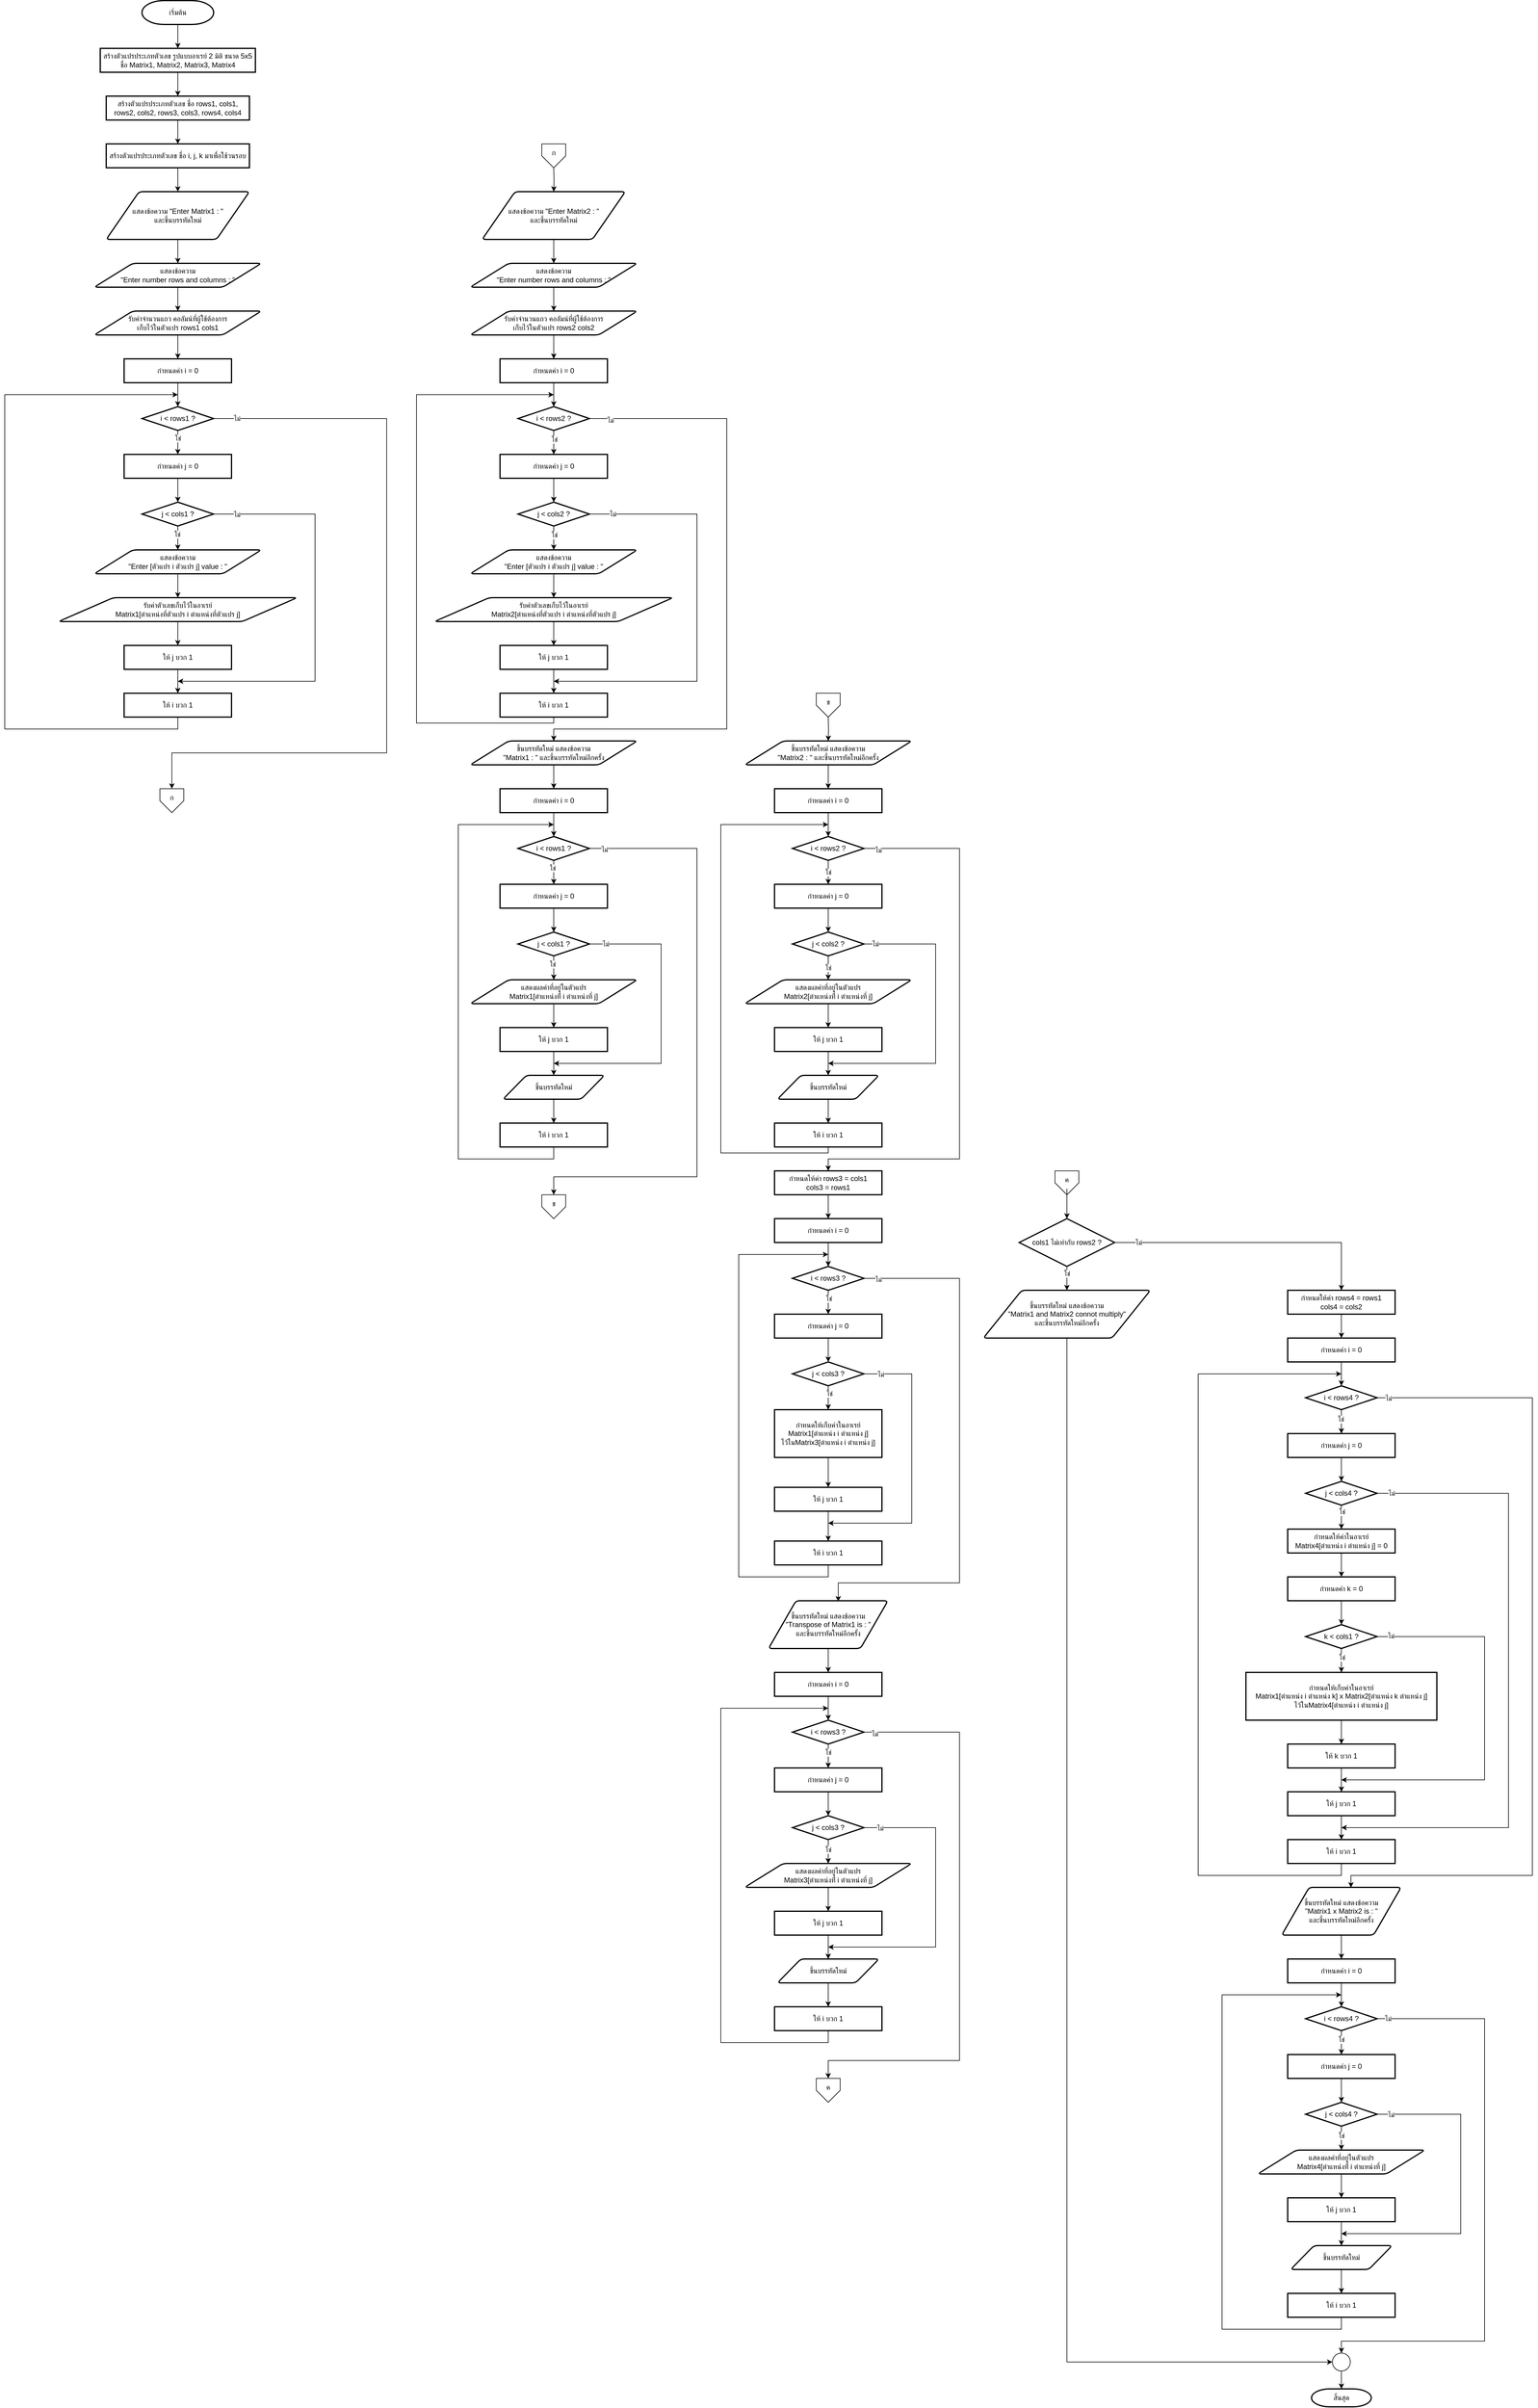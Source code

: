<mxfile version="25.0.3">
  <diagram name="Page-1" id="VVBMkOrTxgWf7KlMhNJL">
    <mxGraphModel dx="1976" dy="551" grid="1" gridSize="10" guides="1" tooltips="1" connect="1" arrows="1" fold="1" page="1" pageScale="1" pageWidth="850" pageHeight="1100" math="0" shadow="0">
      <root>
        <mxCell id="0" />
        <mxCell id="1" parent="0" />
        <mxCell id="CFk_xsP78PV8OFuylaRM-114" value="" style="edgeStyle=orthogonalEdgeStyle;rounded=0;orthogonalLoop=1;jettySize=auto;html=1;" edge="1" parent="1" source="CFk_xsP78PV8OFuylaRM-1" target="CFk_xsP78PV8OFuylaRM-2">
          <mxGeometry relative="1" as="geometry" />
        </mxCell>
        <mxCell id="CFk_xsP78PV8OFuylaRM-1" value="เริ่มต้น" style="strokeWidth=2;html=1;shape=mxgraph.flowchart.terminator;whiteSpace=wrap;" vertex="1" parent="1">
          <mxGeometry x="190" y="40" width="120" height="40" as="geometry" />
        </mxCell>
        <mxCell id="CFk_xsP78PV8OFuylaRM-115" value="" style="edgeStyle=orthogonalEdgeStyle;rounded=0;orthogonalLoop=1;jettySize=auto;html=1;" edge="1" parent="1" source="CFk_xsP78PV8OFuylaRM-2" target="CFk_xsP78PV8OFuylaRM-3">
          <mxGeometry relative="1" as="geometry" />
        </mxCell>
        <mxCell id="CFk_xsP78PV8OFuylaRM-2" value="สร้างตัวแปรประเภทตัวเลข รูปแบบอาเรย์ 2 มิติ ขนาด 5x5 ชื่อ Matrix1, Matrix2, Matrix3, Matrix4" style="rounded=1;whiteSpace=wrap;html=1;absoluteArcSize=1;arcSize=0;strokeWidth=2;" vertex="1" parent="1">
          <mxGeometry x="120" y="120" width="260" height="40" as="geometry" />
        </mxCell>
        <mxCell id="CFk_xsP78PV8OFuylaRM-116" value="" style="edgeStyle=orthogonalEdgeStyle;rounded=0;orthogonalLoop=1;jettySize=auto;html=1;" edge="1" parent="1" source="CFk_xsP78PV8OFuylaRM-3" target="CFk_xsP78PV8OFuylaRM-4">
          <mxGeometry relative="1" as="geometry" />
        </mxCell>
        <mxCell id="CFk_xsP78PV8OFuylaRM-3" value="สร้างตัวแปรประเภทตัวเลข ชื่อ rows1, cols1, rows2, cols2, rows3, cols3, rows4, cols4" style="rounded=1;whiteSpace=wrap;html=1;absoluteArcSize=1;arcSize=0;strokeWidth=2;" vertex="1" parent="1">
          <mxGeometry x="130" y="200" width="240" height="40" as="geometry" />
        </mxCell>
        <mxCell id="CFk_xsP78PV8OFuylaRM-117" value="" style="edgeStyle=orthogonalEdgeStyle;rounded=0;orthogonalLoop=1;jettySize=auto;html=1;" edge="1" parent="1" source="CFk_xsP78PV8OFuylaRM-4" target="CFk_xsP78PV8OFuylaRM-5">
          <mxGeometry relative="1" as="geometry" />
        </mxCell>
        <mxCell id="CFk_xsP78PV8OFuylaRM-4" value="สร้างตัวแปรประเภทตัวเลข ชื่อ i, j, k มาเพื่อใช้วนรอบ" style="rounded=1;whiteSpace=wrap;html=1;absoluteArcSize=1;arcSize=0;strokeWidth=2;" vertex="1" parent="1">
          <mxGeometry x="130" y="280" width="240" height="40" as="geometry" />
        </mxCell>
        <mxCell id="CFk_xsP78PV8OFuylaRM-118" value="" style="edgeStyle=orthogonalEdgeStyle;rounded=0;orthogonalLoop=1;jettySize=auto;html=1;" edge="1" parent="1" source="CFk_xsP78PV8OFuylaRM-5" target="CFk_xsP78PV8OFuylaRM-6">
          <mxGeometry relative="1" as="geometry" />
        </mxCell>
        <mxCell id="CFk_xsP78PV8OFuylaRM-5" value="แสดงข้อความ &quot;Enter Matrix1 :&amp;nbsp;&quot;&lt;div&gt;และขึ้นบรรทัดใหม่&lt;/div&gt;" style="shape=parallelogram;html=1;strokeWidth=2;perimeter=parallelogramPerimeter;whiteSpace=wrap;rounded=1;arcSize=12;size=0.23;" vertex="1" parent="1">
          <mxGeometry x="130" y="360" width="240" height="80" as="geometry" />
        </mxCell>
        <mxCell id="CFk_xsP78PV8OFuylaRM-119" value="" style="edgeStyle=orthogonalEdgeStyle;rounded=0;orthogonalLoop=1;jettySize=auto;html=1;" edge="1" parent="1" source="CFk_xsP78PV8OFuylaRM-6" target="CFk_xsP78PV8OFuylaRM-7">
          <mxGeometry relative="1" as="geometry" />
        </mxCell>
        <mxCell id="CFk_xsP78PV8OFuylaRM-6" value="แสดงข้อความ&lt;div&gt;&quot;Enter number rows and columns :&amp;nbsp;&quot;&lt;br&gt;&lt;/div&gt;" style="shape=parallelogram;html=1;strokeWidth=2;perimeter=parallelogramPerimeter;whiteSpace=wrap;rounded=1;arcSize=12;size=0.23;" vertex="1" parent="1">
          <mxGeometry x="110" y="480" width="280" height="40" as="geometry" />
        </mxCell>
        <mxCell id="CFk_xsP78PV8OFuylaRM-120" value="" style="edgeStyle=orthogonalEdgeStyle;rounded=0;orthogonalLoop=1;jettySize=auto;html=1;" edge="1" parent="1" source="CFk_xsP78PV8OFuylaRM-7" target="CFk_xsP78PV8OFuylaRM-9">
          <mxGeometry relative="1" as="geometry" />
        </mxCell>
        <mxCell id="CFk_xsP78PV8OFuylaRM-7" value="&lt;div&gt;รับค่าจำนวนแถว คอลัมน์ที่ผู้ใช้ต้องการ&lt;/div&gt;&lt;div&gt;เก็บไว้ในตัวแปร rows1 cols1&lt;/div&gt;" style="shape=parallelogram;html=1;strokeWidth=2;perimeter=parallelogramPerimeter;whiteSpace=wrap;rounded=1;arcSize=12;size=0.23;" vertex="1" parent="1">
          <mxGeometry x="110" y="560" width="280" height="40" as="geometry" />
        </mxCell>
        <mxCell id="CFk_xsP78PV8OFuylaRM-122" value="" style="edgeStyle=orthogonalEdgeStyle;rounded=0;orthogonalLoop=1;jettySize=auto;html=1;" edge="1" parent="1" source="CFk_xsP78PV8OFuylaRM-8" target="CFk_xsP78PV8OFuylaRM-11">
          <mxGeometry relative="1" as="geometry" />
        </mxCell>
        <mxCell id="CFk_xsP78PV8OFuylaRM-162" value="ใช่" style="edgeLabel;html=1;align=center;verticalAlign=middle;resizable=0;points=[];" vertex="1" connectable="0" parent="CFk_xsP78PV8OFuylaRM-122">
          <mxGeometry x="-0.38" relative="1" as="geometry">
            <mxPoint as="offset" />
          </mxGeometry>
        </mxCell>
        <mxCell id="CFk_xsP78PV8OFuylaRM-8" value="i &amp;lt; rows1 ?" style="strokeWidth=2;html=1;shape=mxgraph.flowchart.decision;whiteSpace=wrap;" vertex="1" parent="1">
          <mxGeometry x="190" y="720" width="120" height="40" as="geometry" />
        </mxCell>
        <mxCell id="CFk_xsP78PV8OFuylaRM-121" value="" style="edgeStyle=orthogonalEdgeStyle;rounded=0;orthogonalLoop=1;jettySize=auto;html=1;" edge="1" parent="1" source="CFk_xsP78PV8OFuylaRM-9" target="CFk_xsP78PV8OFuylaRM-8">
          <mxGeometry relative="1" as="geometry" />
        </mxCell>
        <mxCell id="CFk_xsP78PV8OFuylaRM-9" value="กำหนดค่า i = 0" style="rounded=1;whiteSpace=wrap;html=1;absoluteArcSize=1;arcSize=0;strokeWidth=2;" vertex="1" parent="1">
          <mxGeometry x="160" y="640" width="180" height="40" as="geometry" />
        </mxCell>
        <mxCell id="CFk_xsP78PV8OFuylaRM-124" value="" style="edgeStyle=orthogonalEdgeStyle;rounded=0;orthogonalLoop=1;jettySize=auto;html=1;" edge="1" parent="1" source="CFk_xsP78PV8OFuylaRM-10" target="CFk_xsP78PV8OFuylaRM-12">
          <mxGeometry relative="1" as="geometry" />
        </mxCell>
        <mxCell id="CFk_xsP78PV8OFuylaRM-165" value="ใช่" style="edgeLabel;html=1;align=center;verticalAlign=middle;resizable=0;points=[];" vertex="1" connectable="0" parent="CFk_xsP78PV8OFuylaRM-124">
          <mxGeometry x="-0.3" y="-1" relative="1" as="geometry">
            <mxPoint as="offset" />
          </mxGeometry>
        </mxCell>
        <mxCell id="CFk_xsP78PV8OFuylaRM-151" style="edgeStyle=orthogonalEdgeStyle;rounded=0;orthogonalLoop=1;jettySize=auto;html=1;exitX=1;exitY=0.5;exitDx=0;exitDy=0;exitPerimeter=0;" edge="1" parent="1" source="CFk_xsP78PV8OFuylaRM-10">
          <mxGeometry relative="1" as="geometry">
            <mxPoint x="250" y="1180" as="targetPoint" />
            <Array as="points">
              <mxPoint x="480" y="900" />
              <mxPoint x="480" y="1180" />
            </Array>
          </mxGeometry>
        </mxCell>
        <mxCell id="CFk_xsP78PV8OFuylaRM-164" value="ไม่" style="edgeLabel;html=1;align=center;verticalAlign=middle;resizable=0;points=[];" vertex="1" connectable="0" parent="CFk_xsP78PV8OFuylaRM-151">
          <mxGeometry x="-0.886" y="-1" relative="1" as="geometry">
            <mxPoint as="offset" />
          </mxGeometry>
        </mxCell>
        <mxCell id="CFk_xsP78PV8OFuylaRM-10" value="j &amp;lt; cols1 ?" style="strokeWidth=2;html=1;shape=mxgraph.flowchart.decision;whiteSpace=wrap;" vertex="1" parent="1">
          <mxGeometry x="190" y="880" width="120" height="40" as="geometry" />
        </mxCell>
        <mxCell id="CFk_xsP78PV8OFuylaRM-123" value="" style="edgeStyle=orthogonalEdgeStyle;rounded=0;orthogonalLoop=1;jettySize=auto;html=1;" edge="1" parent="1" source="CFk_xsP78PV8OFuylaRM-11" target="CFk_xsP78PV8OFuylaRM-10">
          <mxGeometry relative="1" as="geometry" />
        </mxCell>
        <mxCell id="CFk_xsP78PV8OFuylaRM-11" value="กำหนดค่า j = 0" style="rounded=1;whiteSpace=wrap;html=1;absoluteArcSize=1;arcSize=0;strokeWidth=2;" vertex="1" parent="1">
          <mxGeometry x="160" y="800" width="180" height="40" as="geometry" />
        </mxCell>
        <mxCell id="CFk_xsP78PV8OFuylaRM-125" value="" style="edgeStyle=orthogonalEdgeStyle;rounded=0;orthogonalLoop=1;jettySize=auto;html=1;" edge="1" parent="1" source="CFk_xsP78PV8OFuylaRM-12" target="CFk_xsP78PV8OFuylaRM-13">
          <mxGeometry relative="1" as="geometry" />
        </mxCell>
        <mxCell id="CFk_xsP78PV8OFuylaRM-12" value="&lt;div&gt;แสดงข้อความ&lt;/div&gt;&lt;div&gt;&quot;Enter [ตัวแปร i ตัวแปร j] value : &quot;&lt;/div&gt;" style="shape=parallelogram;html=1;strokeWidth=2;perimeter=parallelogramPerimeter;whiteSpace=wrap;rounded=1;arcSize=12;size=0.23;" vertex="1" parent="1">
          <mxGeometry x="110" y="960" width="280" height="40" as="geometry" />
        </mxCell>
        <mxCell id="CFk_xsP78PV8OFuylaRM-126" value="" style="edgeStyle=orthogonalEdgeStyle;rounded=0;orthogonalLoop=1;jettySize=auto;html=1;" edge="1" parent="1" source="CFk_xsP78PV8OFuylaRM-13" target="CFk_xsP78PV8OFuylaRM-14">
          <mxGeometry relative="1" as="geometry" />
        </mxCell>
        <mxCell id="CFk_xsP78PV8OFuylaRM-13" value="&lt;div&gt;รับค่าตัวเลขเก็บไว้ในอาเรย์&lt;/div&gt;&lt;div&gt;Matrix1[ตำแหน่งที่ตัวแปร i ตำแหน่งที่ตัวแปร j]&lt;/div&gt;" style="shape=parallelogram;html=1;strokeWidth=2;perimeter=parallelogramPerimeter;whiteSpace=wrap;rounded=1;arcSize=12;size=0.23;" vertex="1" parent="1">
          <mxGeometry x="50" y="1040" width="400" height="40" as="geometry" />
        </mxCell>
        <mxCell id="CFk_xsP78PV8OFuylaRM-127" value="" style="edgeStyle=orthogonalEdgeStyle;rounded=0;orthogonalLoop=1;jettySize=auto;html=1;" edge="1" parent="1" source="CFk_xsP78PV8OFuylaRM-14" target="CFk_xsP78PV8OFuylaRM-15">
          <mxGeometry relative="1" as="geometry" />
        </mxCell>
        <mxCell id="CFk_xsP78PV8OFuylaRM-14" value="ให้ j บวก 1" style="rounded=1;whiteSpace=wrap;html=1;absoluteArcSize=1;arcSize=0;strokeWidth=2;" vertex="1" parent="1">
          <mxGeometry x="160" y="1120" width="180" height="40" as="geometry" />
        </mxCell>
        <mxCell id="CFk_xsP78PV8OFuylaRM-152" style="edgeStyle=orthogonalEdgeStyle;rounded=0;orthogonalLoop=1;jettySize=auto;html=1;exitX=0.5;exitY=1;exitDx=0;exitDy=0;" edge="1" parent="1" source="CFk_xsP78PV8OFuylaRM-15">
          <mxGeometry relative="1" as="geometry">
            <mxPoint x="250" y="700" as="targetPoint" />
            <Array as="points">
              <mxPoint x="250" y="1260" />
              <mxPoint x="-40" y="1260" />
              <mxPoint x="-40" y="700" />
            </Array>
          </mxGeometry>
        </mxCell>
        <mxCell id="CFk_xsP78PV8OFuylaRM-15" value="ให้ i บวก 1" style="rounded=1;whiteSpace=wrap;html=1;absoluteArcSize=1;arcSize=0;strokeWidth=2;" vertex="1" parent="1">
          <mxGeometry x="160" y="1200" width="180" height="40" as="geometry" />
        </mxCell>
        <mxCell id="CFk_xsP78PV8OFuylaRM-130" value="" style="edgeStyle=orthogonalEdgeStyle;rounded=0;orthogonalLoop=1;jettySize=auto;html=1;" edge="1" parent="1" source="CFk_xsP78PV8OFuylaRM-22" target="CFk_xsP78PV8OFuylaRM-23">
          <mxGeometry relative="1" as="geometry" />
        </mxCell>
        <mxCell id="CFk_xsP78PV8OFuylaRM-22" value="แสดงข้อความ &quot;Enter Matrix2 :&amp;nbsp;&quot;&lt;div&gt;และขึ้นบรรทัดใหม่&lt;/div&gt;" style="shape=parallelogram;html=1;strokeWidth=2;perimeter=parallelogramPerimeter;whiteSpace=wrap;rounded=1;arcSize=12;size=0.23;" vertex="1" parent="1">
          <mxGeometry x="760" y="360" width="240" height="80" as="geometry" />
        </mxCell>
        <mxCell id="CFk_xsP78PV8OFuylaRM-131" value="" style="edgeStyle=orthogonalEdgeStyle;rounded=0;orthogonalLoop=1;jettySize=auto;html=1;" edge="1" parent="1" source="CFk_xsP78PV8OFuylaRM-23" target="CFk_xsP78PV8OFuylaRM-24">
          <mxGeometry relative="1" as="geometry" />
        </mxCell>
        <mxCell id="CFk_xsP78PV8OFuylaRM-23" value="แสดงข้อความ&lt;div&gt;&quot;Enter number rows and columns :&amp;nbsp;&quot;&lt;br&gt;&lt;/div&gt;" style="shape=parallelogram;html=1;strokeWidth=2;perimeter=parallelogramPerimeter;whiteSpace=wrap;rounded=1;arcSize=12;size=0.23;" vertex="1" parent="1">
          <mxGeometry x="740" y="480" width="280" height="40" as="geometry" />
        </mxCell>
        <mxCell id="CFk_xsP78PV8OFuylaRM-132" value="" style="edgeStyle=orthogonalEdgeStyle;rounded=0;orthogonalLoop=1;jettySize=auto;html=1;" edge="1" parent="1" source="CFk_xsP78PV8OFuylaRM-24" target="CFk_xsP78PV8OFuylaRM-26">
          <mxGeometry relative="1" as="geometry" />
        </mxCell>
        <mxCell id="CFk_xsP78PV8OFuylaRM-24" value="&lt;div&gt;รับค่าจำนวนแถว คอลัมน์ที่ผู้ใช้ต้องการ&lt;/div&gt;&lt;div&gt;เก็บไว้ในตัวแปร rows2 cols2&lt;/div&gt;" style="shape=parallelogram;html=1;strokeWidth=2;perimeter=parallelogramPerimeter;whiteSpace=wrap;rounded=1;arcSize=12;size=0.23;" vertex="1" parent="1">
          <mxGeometry x="740" y="560" width="280" height="40" as="geometry" />
        </mxCell>
        <mxCell id="CFk_xsP78PV8OFuylaRM-134" value="" style="edgeStyle=orthogonalEdgeStyle;rounded=0;orthogonalLoop=1;jettySize=auto;html=1;" edge="1" parent="1" source="CFk_xsP78PV8OFuylaRM-25" target="CFk_xsP78PV8OFuylaRM-28">
          <mxGeometry relative="1" as="geometry" />
        </mxCell>
        <mxCell id="CFk_xsP78PV8OFuylaRM-167" value="ใช่" style="edgeLabel;html=1;align=center;verticalAlign=middle;resizable=0;points=[];" vertex="1" connectable="0" parent="CFk_xsP78PV8OFuylaRM-134">
          <mxGeometry x="-0.26" y="1" relative="1" as="geometry">
            <mxPoint as="offset" />
          </mxGeometry>
        </mxCell>
        <mxCell id="CFk_xsP78PV8OFuylaRM-156" style="edgeStyle=orthogonalEdgeStyle;rounded=0;orthogonalLoop=1;jettySize=auto;html=1;exitX=1;exitY=0.5;exitDx=0;exitDy=0;exitPerimeter=0;entryX=0.5;entryY=0;entryDx=0;entryDy=0;" edge="1" parent="1" source="CFk_xsP78PV8OFuylaRM-25" target="CFk_xsP78PV8OFuylaRM-35">
          <mxGeometry relative="1" as="geometry">
            <mxPoint x="880" y="1260" as="targetPoint" />
            <Array as="points">
              <mxPoint x="1170" y="740" />
              <mxPoint x="1170" y="1260" />
              <mxPoint x="880" y="1260" />
            </Array>
          </mxGeometry>
        </mxCell>
        <mxCell id="CFk_xsP78PV8OFuylaRM-166" value="ไม่" style="edgeLabel;html=1;align=center;verticalAlign=middle;resizable=0;points=[];" vertex="1" connectable="0" parent="CFk_xsP78PV8OFuylaRM-156">
          <mxGeometry x="-0.935" y="-3" relative="1" as="geometry">
            <mxPoint as="offset" />
          </mxGeometry>
        </mxCell>
        <mxCell id="CFk_xsP78PV8OFuylaRM-25" value="i &amp;lt; rows2 ?" style="strokeWidth=2;html=1;shape=mxgraph.flowchart.decision;whiteSpace=wrap;" vertex="1" parent="1">
          <mxGeometry x="820" y="720" width="120" height="40" as="geometry" />
        </mxCell>
        <mxCell id="CFk_xsP78PV8OFuylaRM-133" value="" style="edgeStyle=orthogonalEdgeStyle;rounded=0;orthogonalLoop=1;jettySize=auto;html=1;" edge="1" parent="1" source="CFk_xsP78PV8OFuylaRM-26" target="CFk_xsP78PV8OFuylaRM-25">
          <mxGeometry relative="1" as="geometry" />
        </mxCell>
        <mxCell id="CFk_xsP78PV8OFuylaRM-26" value="กำหนดค่า i = 0" style="rounded=1;whiteSpace=wrap;html=1;absoluteArcSize=1;arcSize=0;strokeWidth=2;" vertex="1" parent="1">
          <mxGeometry x="790" y="640" width="180" height="40" as="geometry" />
        </mxCell>
        <mxCell id="CFk_xsP78PV8OFuylaRM-136" value="" style="edgeStyle=orthogonalEdgeStyle;rounded=0;orthogonalLoop=1;jettySize=auto;html=1;" edge="1" parent="1" source="CFk_xsP78PV8OFuylaRM-27" target="CFk_xsP78PV8OFuylaRM-29">
          <mxGeometry relative="1" as="geometry" />
        </mxCell>
        <mxCell id="CFk_xsP78PV8OFuylaRM-169" value="ใช่" style="edgeLabel;html=1;align=center;verticalAlign=middle;resizable=0;points=[];" vertex="1" connectable="0" parent="CFk_xsP78PV8OFuylaRM-136">
          <mxGeometry x="-0.26" y="1" relative="1" as="geometry">
            <mxPoint as="offset" />
          </mxGeometry>
        </mxCell>
        <mxCell id="CFk_xsP78PV8OFuylaRM-157" style="edgeStyle=orthogonalEdgeStyle;rounded=0;orthogonalLoop=1;jettySize=auto;html=1;exitX=1;exitY=0.5;exitDx=0;exitDy=0;exitPerimeter=0;" edge="1" parent="1" source="CFk_xsP78PV8OFuylaRM-27">
          <mxGeometry relative="1" as="geometry">
            <mxPoint x="880" y="1180" as="targetPoint" />
            <Array as="points">
              <mxPoint x="1120" y="900" />
              <mxPoint x="1120" y="1180" />
            </Array>
          </mxGeometry>
        </mxCell>
        <mxCell id="CFk_xsP78PV8OFuylaRM-168" value="ไม่" style="edgeLabel;html=1;align=center;verticalAlign=middle;resizable=0;points=[];" vertex="1" connectable="0" parent="CFk_xsP78PV8OFuylaRM-157">
          <mxGeometry x="-0.888" relative="1" as="geometry">
            <mxPoint as="offset" />
          </mxGeometry>
        </mxCell>
        <mxCell id="CFk_xsP78PV8OFuylaRM-27" value="j &amp;lt; cols2 ?" style="strokeWidth=2;html=1;shape=mxgraph.flowchart.decision;whiteSpace=wrap;" vertex="1" parent="1">
          <mxGeometry x="820" y="880" width="120" height="40" as="geometry" />
        </mxCell>
        <mxCell id="CFk_xsP78PV8OFuylaRM-135" value="" style="edgeStyle=orthogonalEdgeStyle;rounded=0;orthogonalLoop=1;jettySize=auto;html=1;" edge="1" parent="1" source="CFk_xsP78PV8OFuylaRM-28" target="CFk_xsP78PV8OFuylaRM-27">
          <mxGeometry relative="1" as="geometry" />
        </mxCell>
        <mxCell id="CFk_xsP78PV8OFuylaRM-28" value="กำหนดค่า j = 0" style="rounded=1;whiteSpace=wrap;html=1;absoluteArcSize=1;arcSize=0;strokeWidth=2;" vertex="1" parent="1">
          <mxGeometry x="790" y="800" width="180" height="40" as="geometry" />
        </mxCell>
        <mxCell id="CFk_xsP78PV8OFuylaRM-137" value="" style="edgeStyle=orthogonalEdgeStyle;rounded=0;orthogonalLoop=1;jettySize=auto;html=1;" edge="1" parent="1" source="CFk_xsP78PV8OFuylaRM-29" target="CFk_xsP78PV8OFuylaRM-30">
          <mxGeometry relative="1" as="geometry" />
        </mxCell>
        <mxCell id="CFk_xsP78PV8OFuylaRM-29" value="&lt;div&gt;แสดงข้อความ&lt;/div&gt;&lt;div&gt;&quot;Enter [ตัวแปร i ตัวแปร j] value : &quot;&lt;/div&gt;" style="shape=parallelogram;html=1;strokeWidth=2;perimeter=parallelogramPerimeter;whiteSpace=wrap;rounded=1;arcSize=12;size=0.23;" vertex="1" parent="1">
          <mxGeometry x="740" y="960" width="280" height="40" as="geometry" />
        </mxCell>
        <mxCell id="CFk_xsP78PV8OFuylaRM-138" value="" style="edgeStyle=orthogonalEdgeStyle;rounded=0;orthogonalLoop=1;jettySize=auto;html=1;" edge="1" parent="1" source="CFk_xsP78PV8OFuylaRM-30" target="CFk_xsP78PV8OFuylaRM-31">
          <mxGeometry relative="1" as="geometry" />
        </mxCell>
        <mxCell id="CFk_xsP78PV8OFuylaRM-30" value="&lt;div&gt;รับค่าตัวเลขเก็บไว้ในอาเรย์&lt;/div&gt;&lt;div&gt;Matrix2[ตำแหน่งที่ตัวแปร i ตำแหน่งที่ตัวแปร j]&lt;/div&gt;" style="shape=parallelogram;html=1;strokeWidth=2;perimeter=parallelogramPerimeter;whiteSpace=wrap;rounded=1;arcSize=12;size=0.23;" vertex="1" parent="1">
          <mxGeometry x="680" y="1040" width="400" height="40" as="geometry" />
        </mxCell>
        <mxCell id="CFk_xsP78PV8OFuylaRM-139" value="" style="edgeStyle=orthogonalEdgeStyle;rounded=0;orthogonalLoop=1;jettySize=auto;html=1;" edge="1" parent="1" source="CFk_xsP78PV8OFuylaRM-31" target="CFk_xsP78PV8OFuylaRM-32">
          <mxGeometry relative="1" as="geometry" />
        </mxCell>
        <mxCell id="CFk_xsP78PV8OFuylaRM-31" value="ให้ j บวก 1" style="rounded=1;whiteSpace=wrap;html=1;absoluteArcSize=1;arcSize=0;strokeWidth=2;" vertex="1" parent="1">
          <mxGeometry x="790" y="1120" width="180" height="40" as="geometry" />
        </mxCell>
        <mxCell id="CFk_xsP78PV8OFuylaRM-158" style="edgeStyle=orthogonalEdgeStyle;rounded=0;orthogonalLoop=1;jettySize=auto;html=1;exitX=0.5;exitY=1;exitDx=0;exitDy=0;" edge="1" parent="1" source="CFk_xsP78PV8OFuylaRM-32">
          <mxGeometry relative="1" as="geometry">
            <mxPoint x="880" y="700" as="targetPoint" />
            <Array as="points">
              <mxPoint x="880" y="1250" />
              <mxPoint x="650" y="1250" />
              <mxPoint x="650" y="700" />
            </Array>
          </mxGeometry>
        </mxCell>
        <mxCell id="CFk_xsP78PV8OFuylaRM-32" value="ให้ i บวก 1" style="rounded=1;whiteSpace=wrap;html=1;absoluteArcSize=1;arcSize=0;strokeWidth=2;" vertex="1" parent="1">
          <mxGeometry x="790" y="1200" width="180" height="40" as="geometry" />
        </mxCell>
        <mxCell id="CFk_xsP78PV8OFuylaRM-33" value="" style="group" vertex="1" connectable="0" parent="1">
          <mxGeometry x="850" y="280" width="60" height="40" as="geometry" />
        </mxCell>
        <mxCell id="CFk_xsP78PV8OFuylaRM-20" value="" style="verticalLabelPosition=bottom;verticalAlign=top;html=1;shape=offPageConnector;rounded=0;size=0.5;" vertex="1" parent="CFk_xsP78PV8OFuylaRM-33">
          <mxGeometry x="10" width="40" height="40" as="geometry" />
        </mxCell>
        <mxCell id="CFk_xsP78PV8OFuylaRM-21" value="ก" style="text;strokeColor=none;align=center;fillColor=none;html=1;verticalAlign=middle;whiteSpace=wrap;rounded=0;" vertex="1" parent="CFk_xsP78PV8OFuylaRM-33">
          <mxGeometry width="60" height="30" as="geometry" />
        </mxCell>
        <mxCell id="CFk_xsP78PV8OFuylaRM-34" value="" style="group" vertex="1" connectable="0" parent="1">
          <mxGeometry x="210" y="1360" width="60" height="40" as="geometry" />
        </mxCell>
        <mxCell id="CFk_xsP78PV8OFuylaRM-16" value="" style="verticalLabelPosition=bottom;verticalAlign=top;html=1;shape=offPageConnector;rounded=0;size=0.5;" vertex="1" parent="CFk_xsP78PV8OFuylaRM-34">
          <mxGeometry x="10" width="40" height="40" as="geometry" />
        </mxCell>
        <mxCell id="CFk_xsP78PV8OFuylaRM-19" value="ก" style="text;strokeColor=none;align=center;fillColor=none;html=1;verticalAlign=middle;whiteSpace=wrap;rounded=0;" vertex="1" parent="CFk_xsP78PV8OFuylaRM-34">
          <mxGeometry width="60" height="30" as="geometry" />
        </mxCell>
        <mxCell id="CFk_xsP78PV8OFuylaRM-141" value="" style="edgeStyle=orthogonalEdgeStyle;rounded=0;orthogonalLoop=1;jettySize=auto;html=1;" edge="1" parent="1" source="CFk_xsP78PV8OFuylaRM-35" target="CFk_xsP78PV8OFuylaRM-37">
          <mxGeometry relative="1" as="geometry" />
        </mxCell>
        <mxCell id="CFk_xsP78PV8OFuylaRM-35" value="&lt;div&gt;ขึ้นบรรทัดใหม่ แสดงข้อความ&lt;/div&gt;&lt;div&gt;&quot;Matrix1 :&amp;nbsp;&quot; และขึ้นบรรทัดใหม่อีกครั้ง&lt;/div&gt;" style="shape=parallelogram;html=1;strokeWidth=2;perimeter=parallelogramPerimeter;whiteSpace=wrap;rounded=1;arcSize=12;size=0.23;" vertex="1" parent="1">
          <mxGeometry x="740" y="1280" width="280" height="40" as="geometry" />
        </mxCell>
        <mxCell id="CFk_xsP78PV8OFuylaRM-143" value="" style="edgeStyle=orthogonalEdgeStyle;rounded=0;orthogonalLoop=1;jettySize=auto;html=1;" edge="1" parent="1" source="CFk_xsP78PV8OFuylaRM-36" target="CFk_xsP78PV8OFuylaRM-39">
          <mxGeometry relative="1" as="geometry" />
        </mxCell>
        <mxCell id="CFk_xsP78PV8OFuylaRM-171" value="ใช่" style="edgeLabel;html=1;align=center;verticalAlign=middle;resizable=0;points=[];" vertex="1" connectable="0" parent="CFk_xsP78PV8OFuylaRM-143">
          <mxGeometry x="-0.34" y="-2" relative="1" as="geometry">
            <mxPoint as="offset" />
          </mxGeometry>
        </mxCell>
        <mxCell id="CFk_xsP78PV8OFuylaRM-159" style="edgeStyle=orthogonalEdgeStyle;rounded=0;orthogonalLoop=1;jettySize=auto;html=1;exitX=1;exitY=0.5;exitDx=0;exitDy=0;exitPerimeter=0;entryX=0.5;entryY=0;entryDx=0;entryDy=0;" edge="1" parent="1" source="CFk_xsP78PV8OFuylaRM-36" target="CFk_xsP78PV8OFuylaRM-47">
          <mxGeometry relative="1" as="geometry">
            <Array as="points">
              <mxPoint x="1120" y="1460" />
              <mxPoint x="1120" y="2010" />
              <mxPoint x="880" y="2010" />
            </Array>
          </mxGeometry>
        </mxCell>
        <mxCell id="CFk_xsP78PV8OFuylaRM-170" value="ไม่" style="edgeLabel;html=1;align=center;verticalAlign=middle;resizable=0;points=[];" vertex="1" connectable="0" parent="CFk_xsP78PV8OFuylaRM-159">
          <mxGeometry x="-0.95" y="-2" relative="1" as="geometry">
            <mxPoint as="offset" />
          </mxGeometry>
        </mxCell>
        <mxCell id="CFk_xsP78PV8OFuylaRM-36" value="i &amp;lt; rows1 ?" style="strokeWidth=2;html=1;shape=mxgraph.flowchart.decision;whiteSpace=wrap;" vertex="1" parent="1">
          <mxGeometry x="820" y="1440" width="120" height="40" as="geometry" />
        </mxCell>
        <mxCell id="CFk_xsP78PV8OFuylaRM-142" value="" style="edgeStyle=orthogonalEdgeStyle;rounded=0;orthogonalLoop=1;jettySize=auto;html=1;" edge="1" parent="1" source="CFk_xsP78PV8OFuylaRM-37" target="CFk_xsP78PV8OFuylaRM-36">
          <mxGeometry relative="1" as="geometry" />
        </mxCell>
        <mxCell id="CFk_xsP78PV8OFuylaRM-37" value="กำหนดค่า i = 0" style="rounded=1;whiteSpace=wrap;html=1;absoluteArcSize=1;arcSize=0;strokeWidth=2;" vertex="1" parent="1">
          <mxGeometry x="790" y="1360" width="180" height="40" as="geometry" />
        </mxCell>
        <mxCell id="CFk_xsP78PV8OFuylaRM-145" value="" style="edgeStyle=orthogonalEdgeStyle;rounded=0;orthogonalLoop=1;jettySize=auto;html=1;" edge="1" parent="1" source="CFk_xsP78PV8OFuylaRM-38" target="CFk_xsP78PV8OFuylaRM-40">
          <mxGeometry relative="1" as="geometry" />
        </mxCell>
        <mxCell id="CFk_xsP78PV8OFuylaRM-172" value="ใช่" style="edgeLabel;html=1;align=center;verticalAlign=middle;resizable=0;points=[];" vertex="1" connectable="0" parent="CFk_xsP78PV8OFuylaRM-145">
          <mxGeometry x="-0.3" y="-2" relative="1" as="geometry">
            <mxPoint as="offset" />
          </mxGeometry>
        </mxCell>
        <mxCell id="CFk_xsP78PV8OFuylaRM-160" style="edgeStyle=orthogonalEdgeStyle;rounded=0;orthogonalLoop=1;jettySize=auto;html=1;exitX=1;exitY=0.5;exitDx=0;exitDy=0;exitPerimeter=0;" edge="1" parent="1" source="CFk_xsP78PV8OFuylaRM-38">
          <mxGeometry relative="1" as="geometry">
            <mxPoint x="880" y="1820" as="targetPoint" />
            <Array as="points">
              <mxPoint x="1060" y="1620" />
              <mxPoint x="1060" y="1820" />
            </Array>
          </mxGeometry>
        </mxCell>
        <mxCell id="CFk_xsP78PV8OFuylaRM-173" value="ไม่" style="edgeLabel;html=1;align=center;verticalAlign=middle;resizable=0;points=[];" vertex="1" connectable="0" parent="CFk_xsP78PV8OFuylaRM-160">
          <mxGeometry x="-0.894" relative="1" as="geometry">
            <mxPoint as="offset" />
          </mxGeometry>
        </mxCell>
        <mxCell id="CFk_xsP78PV8OFuylaRM-38" value="j &amp;lt; cols1 ?" style="strokeWidth=2;html=1;shape=mxgraph.flowchart.decision;whiteSpace=wrap;" vertex="1" parent="1">
          <mxGeometry x="820" y="1600" width="120" height="40" as="geometry" />
        </mxCell>
        <mxCell id="CFk_xsP78PV8OFuylaRM-144" value="" style="edgeStyle=orthogonalEdgeStyle;rounded=0;orthogonalLoop=1;jettySize=auto;html=1;" edge="1" parent="1" source="CFk_xsP78PV8OFuylaRM-39" target="CFk_xsP78PV8OFuylaRM-38">
          <mxGeometry relative="1" as="geometry" />
        </mxCell>
        <mxCell id="CFk_xsP78PV8OFuylaRM-39" value="กำหนดค่า j = 0" style="rounded=1;whiteSpace=wrap;html=1;absoluteArcSize=1;arcSize=0;strokeWidth=2;" vertex="1" parent="1">
          <mxGeometry x="790" y="1520" width="180" height="40" as="geometry" />
        </mxCell>
        <mxCell id="CFk_xsP78PV8OFuylaRM-146" value="" style="edgeStyle=orthogonalEdgeStyle;rounded=0;orthogonalLoop=1;jettySize=auto;html=1;" edge="1" parent="1" source="CFk_xsP78PV8OFuylaRM-40" target="CFk_xsP78PV8OFuylaRM-42">
          <mxGeometry relative="1" as="geometry" />
        </mxCell>
        <mxCell id="CFk_xsP78PV8OFuylaRM-40" value="&lt;div&gt;แสดงผลค่าที่อยู่ในตัวแปร&lt;/div&gt;&lt;div&gt;Matrix1[ตำแหน่งที่่ i ตำแหน่งที่ j]&lt;br&gt;&lt;/div&gt;" style="shape=parallelogram;html=1;strokeWidth=2;perimeter=parallelogramPerimeter;whiteSpace=wrap;rounded=1;arcSize=12;size=0.23;" vertex="1" parent="1">
          <mxGeometry x="740" y="1680" width="280" height="40" as="geometry" />
        </mxCell>
        <mxCell id="CFk_xsP78PV8OFuylaRM-147" value="" style="edgeStyle=orthogonalEdgeStyle;rounded=0;orthogonalLoop=1;jettySize=auto;html=1;" edge="1" parent="1" source="CFk_xsP78PV8OFuylaRM-42" target="CFk_xsP78PV8OFuylaRM-44">
          <mxGeometry relative="1" as="geometry" />
        </mxCell>
        <mxCell id="CFk_xsP78PV8OFuylaRM-42" value="ให้ j บวก 1" style="rounded=1;whiteSpace=wrap;html=1;absoluteArcSize=1;arcSize=0;strokeWidth=2;" vertex="1" parent="1">
          <mxGeometry x="790" y="1760" width="180" height="40" as="geometry" />
        </mxCell>
        <mxCell id="CFk_xsP78PV8OFuylaRM-161" style="edgeStyle=orthogonalEdgeStyle;rounded=0;orthogonalLoop=1;jettySize=auto;html=1;exitX=0.5;exitY=1;exitDx=0;exitDy=0;" edge="1" parent="1" source="CFk_xsP78PV8OFuylaRM-43">
          <mxGeometry relative="1" as="geometry">
            <mxPoint x="880" y="1420" as="targetPoint" />
            <Array as="points">
              <mxPoint x="880" y="1980" />
              <mxPoint x="720" y="1980" />
              <mxPoint x="720" y="1420" />
            </Array>
          </mxGeometry>
        </mxCell>
        <mxCell id="CFk_xsP78PV8OFuylaRM-43" value="ให้ i บวก 1" style="rounded=1;whiteSpace=wrap;html=1;absoluteArcSize=1;arcSize=0;strokeWidth=2;" vertex="1" parent="1">
          <mxGeometry x="790" y="1920" width="180" height="40" as="geometry" />
        </mxCell>
        <mxCell id="CFk_xsP78PV8OFuylaRM-148" value="" style="edgeStyle=orthogonalEdgeStyle;rounded=0;orthogonalLoop=1;jettySize=auto;html=1;" edge="1" parent="1" source="CFk_xsP78PV8OFuylaRM-44" target="CFk_xsP78PV8OFuylaRM-43">
          <mxGeometry relative="1" as="geometry" />
        </mxCell>
        <mxCell id="CFk_xsP78PV8OFuylaRM-44" value="&lt;div&gt;ขึ้นบรรทัดใหม่&lt;/div&gt;" style="shape=parallelogram;html=1;strokeWidth=2;perimeter=parallelogramPerimeter;whiteSpace=wrap;rounded=1;arcSize=12;size=0.23;" vertex="1" parent="1">
          <mxGeometry x="795" y="1840" width="170" height="40" as="geometry" />
        </mxCell>
        <mxCell id="CFk_xsP78PV8OFuylaRM-45" value="" style="group" vertex="1" connectable="0" parent="1">
          <mxGeometry x="850" y="2040" width="60" height="40" as="geometry" />
        </mxCell>
        <mxCell id="CFk_xsP78PV8OFuylaRM-46" value="" style="verticalLabelPosition=bottom;verticalAlign=top;html=1;shape=offPageConnector;rounded=0;size=0.5;" vertex="1" parent="CFk_xsP78PV8OFuylaRM-45">
          <mxGeometry x="10" width="40" height="40" as="geometry" />
        </mxCell>
        <mxCell id="CFk_xsP78PV8OFuylaRM-47" value="ข" style="text;strokeColor=none;align=center;fillColor=none;html=1;verticalAlign=middle;whiteSpace=wrap;rounded=0;" vertex="1" parent="CFk_xsP78PV8OFuylaRM-45">
          <mxGeometry width="60" height="30" as="geometry" />
        </mxCell>
        <mxCell id="CFk_xsP78PV8OFuylaRM-48" value="" style="group" vertex="1" connectable="0" parent="1">
          <mxGeometry x="1310" y="1200" width="60" height="40" as="geometry" />
        </mxCell>
        <mxCell id="CFk_xsP78PV8OFuylaRM-49" value="" style="verticalLabelPosition=bottom;verticalAlign=top;html=1;shape=offPageConnector;rounded=0;size=0.5;" vertex="1" parent="CFk_xsP78PV8OFuylaRM-48">
          <mxGeometry x="10" width="40" height="40" as="geometry" />
        </mxCell>
        <mxCell id="CFk_xsP78PV8OFuylaRM-50" value="ข" style="text;strokeColor=none;align=center;fillColor=none;html=1;verticalAlign=middle;whiteSpace=wrap;rounded=0;" vertex="1" parent="CFk_xsP78PV8OFuylaRM-48">
          <mxGeometry width="60" height="30" as="geometry" />
        </mxCell>
        <mxCell id="CFk_xsP78PV8OFuylaRM-175" value="" style="edgeStyle=orthogonalEdgeStyle;rounded=0;orthogonalLoop=1;jettySize=auto;html=1;" edge="1" parent="1" source="CFk_xsP78PV8OFuylaRM-51" target="CFk_xsP78PV8OFuylaRM-53">
          <mxGeometry relative="1" as="geometry" />
        </mxCell>
        <mxCell id="CFk_xsP78PV8OFuylaRM-51" value="&lt;div&gt;ขึ้นบรรทัดใหม่ แสดงข้อความ&lt;/div&gt;&lt;div&gt;&quot;Matrix2 :&amp;nbsp;&quot; และขึ้นบรรทัดใหม่อีกครั้ง&lt;/div&gt;" style="shape=parallelogram;html=1;strokeWidth=2;perimeter=parallelogramPerimeter;whiteSpace=wrap;rounded=1;arcSize=12;size=0.23;" vertex="1" parent="1">
          <mxGeometry x="1200" y="1280" width="280" height="40" as="geometry" />
        </mxCell>
        <mxCell id="CFk_xsP78PV8OFuylaRM-177" value="ใช่" style="edgeStyle=orthogonalEdgeStyle;rounded=0;orthogonalLoop=1;jettySize=auto;html=1;" edge="1" parent="1" source="CFk_xsP78PV8OFuylaRM-52" target="CFk_xsP78PV8OFuylaRM-55">
          <mxGeometry relative="1" as="geometry" />
        </mxCell>
        <mxCell id="CFk_xsP78PV8OFuylaRM-183" style="edgeStyle=orthogonalEdgeStyle;rounded=0;orthogonalLoop=1;jettySize=auto;html=1;exitX=1;exitY=0.5;exitDx=0;exitDy=0;exitPerimeter=0;entryX=0.5;entryY=0;entryDx=0;entryDy=0;" edge="1" parent="1" source="CFk_xsP78PV8OFuylaRM-52" target="CFk_xsP78PV8OFuylaRM-60">
          <mxGeometry relative="1" as="geometry">
            <Array as="points">
              <mxPoint x="1560" y="1460" />
              <mxPoint x="1560" y="1980" />
              <mxPoint x="1340" y="1980" />
            </Array>
          </mxGeometry>
        </mxCell>
        <mxCell id="CFk_xsP78PV8OFuylaRM-185" value="ไม่" style="edgeLabel;html=1;align=center;verticalAlign=middle;resizable=0;points=[];" vertex="1" connectable="0" parent="CFk_xsP78PV8OFuylaRM-183">
          <mxGeometry x="-0.948" y="-3" relative="1" as="geometry">
            <mxPoint as="offset" />
          </mxGeometry>
        </mxCell>
        <mxCell id="CFk_xsP78PV8OFuylaRM-52" value="i &amp;lt; rows2 ?" style="strokeWidth=2;html=1;shape=mxgraph.flowchart.decision;whiteSpace=wrap;" vertex="1" parent="1">
          <mxGeometry x="1280" y="1440" width="120" height="40" as="geometry" />
        </mxCell>
        <mxCell id="CFk_xsP78PV8OFuylaRM-176" value="" style="edgeStyle=orthogonalEdgeStyle;rounded=0;orthogonalLoop=1;jettySize=auto;html=1;" edge="1" parent="1" source="CFk_xsP78PV8OFuylaRM-53" target="CFk_xsP78PV8OFuylaRM-52">
          <mxGeometry relative="1" as="geometry" />
        </mxCell>
        <mxCell id="CFk_xsP78PV8OFuylaRM-53" value="กำหนดค่า i = 0" style="rounded=1;whiteSpace=wrap;html=1;absoluteArcSize=1;arcSize=0;strokeWidth=2;" vertex="1" parent="1">
          <mxGeometry x="1250" y="1360" width="180" height="40" as="geometry" />
        </mxCell>
        <mxCell id="CFk_xsP78PV8OFuylaRM-179" value="ใช่" style="edgeStyle=orthogonalEdgeStyle;rounded=0;orthogonalLoop=1;jettySize=auto;html=1;" edge="1" parent="1" source="CFk_xsP78PV8OFuylaRM-54" target="CFk_xsP78PV8OFuylaRM-56">
          <mxGeometry relative="1" as="geometry" />
        </mxCell>
        <mxCell id="CFk_xsP78PV8OFuylaRM-184" style="edgeStyle=orthogonalEdgeStyle;rounded=0;orthogonalLoop=1;jettySize=auto;html=1;exitX=1;exitY=0.5;exitDx=0;exitDy=0;exitPerimeter=0;" edge="1" parent="1" source="CFk_xsP78PV8OFuylaRM-54">
          <mxGeometry relative="1" as="geometry">
            <mxPoint x="1340" y="1820" as="targetPoint" />
            <Array as="points">
              <mxPoint x="1520" y="1620" />
              <mxPoint x="1520" y="1820" />
            </Array>
          </mxGeometry>
        </mxCell>
        <mxCell id="CFk_xsP78PV8OFuylaRM-186" value="ไม่" style="edgeLabel;html=1;align=center;verticalAlign=middle;resizable=0;points=[];" vertex="1" connectable="0" parent="CFk_xsP78PV8OFuylaRM-184">
          <mxGeometry x="-0.926" relative="1" as="geometry">
            <mxPoint as="offset" />
          </mxGeometry>
        </mxCell>
        <mxCell id="CFk_xsP78PV8OFuylaRM-54" value="j &amp;lt; cols2 ?" style="strokeWidth=2;html=1;shape=mxgraph.flowchart.decision;whiteSpace=wrap;" vertex="1" parent="1">
          <mxGeometry x="1280" y="1600" width="120" height="40" as="geometry" />
        </mxCell>
        <mxCell id="CFk_xsP78PV8OFuylaRM-178" value="" style="edgeStyle=orthogonalEdgeStyle;rounded=0;orthogonalLoop=1;jettySize=auto;html=1;" edge="1" parent="1" source="CFk_xsP78PV8OFuylaRM-55" target="CFk_xsP78PV8OFuylaRM-54">
          <mxGeometry relative="1" as="geometry" />
        </mxCell>
        <mxCell id="CFk_xsP78PV8OFuylaRM-55" value="กำหนดค่า j = 0" style="rounded=1;whiteSpace=wrap;html=1;absoluteArcSize=1;arcSize=0;strokeWidth=2;" vertex="1" parent="1">
          <mxGeometry x="1250" y="1520" width="180" height="40" as="geometry" />
        </mxCell>
        <mxCell id="CFk_xsP78PV8OFuylaRM-180" value="" style="edgeStyle=orthogonalEdgeStyle;rounded=0;orthogonalLoop=1;jettySize=auto;html=1;" edge="1" parent="1" source="CFk_xsP78PV8OFuylaRM-56" target="CFk_xsP78PV8OFuylaRM-57">
          <mxGeometry relative="1" as="geometry" />
        </mxCell>
        <mxCell id="CFk_xsP78PV8OFuylaRM-56" value="&lt;div&gt;แสดงผลค่าที่อยู่ในตัวแปร&lt;/div&gt;&lt;div&gt;Matrix2[ตำแหน่งที่่ i ตำแหน่งที่ j]&lt;br&gt;&lt;/div&gt;" style="shape=parallelogram;html=1;strokeWidth=2;perimeter=parallelogramPerimeter;whiteSpace=wrap;rounded=1;arcSize=12;size=0.23;" vertex="1" parent="1">
          <mxGeometry x="1200" y="1680" width="280" height="40" as="geometry" />
        </mxCell>
        <mxCell id="CFk_xsP78PV8OFuylaRM-181" value="" style="edgeStyle=orthogonalEdgeStyle;rounded=0;orthogonalLoop=1;jettySize=auto;html=1;" edge="1" parent="1" source="CFk_xsP78PV8OFuylaRM-57" target="CFk_xsP78PV8OFuylaRM-59">
          <mxGeometry relative="1" as="geometry" />
        </mxCell>
        <mxCell id="CFk_xsP78PV8OFuylaRM-57" value="ให้ j บวก 1" style="rounded=1;whiteSpace=wrap;html=1;absoluteArcSize=1;arcSize=0;strokeWidth=2;" vertex="1" parent="1">
          <mxGeometry x="1250" y="1760" width="180" height="40" as="geometry" />
        </mxCell>
        <mxCell id="CFk_xsP78PV8OFuylaRM-187" style="edgeStyle=orthogonalEdgeStyle;rounded=0;orthogonalLoop=1;jettySize=auto;html=1;exitX=0.5;exitY=1;exitDx=0;exitDy=0;" edge="1" parent="1" source="CFk_xsP78PV8OFuylaRM-58">
          <mxGeometry relative="1" as="geometry">
            <mxPoint x="1340" y="1420" as="targetPoint" />
            <Array as="points">
              <mxPoint x="1340" y="1970" />
              <mxPoint x="1160" y="1970" />
              <mxPoint x="1160" y="1420" />
            </Array>
          </mxGeometry>
        </mxCell>
        <mxCell id="CFk_xsP78PV8OFuylaRM-58" value="ให้ i บวก 1" style="rounded=1;whiteSpace=wrap;html=1;absoluteArcSize=1;arcSize=0;strokeWidth=2;" vertex="1" parent="1">
          <mxGeometry x="1250" y="1920" width="180" height="40" as="geometry" />
        </mxCell>
        <mxCell id="CFk_xsP78PV8OFuylaRM-182" value="" style="edgeStyle=orthogonalEdgeStyle;rounded=0;orthogonalLoop=1;jettySize=auto;html=1;" edge="1" parent="1" source="CFk_xsP78PV8OFuylaRM-59" target="CFk_xsP78PV8OFuylaRM-58">
          <mxGeometry relative="1" as="geometry" />
        </mxCell>
        <mxCell id="CFk_xsP78PV8OFuylaRM-59" value="&lt;div&gt;ขึ้นบรรทัดใหม่&lt;/div&gt;" style="shape=parallelogram;html=1;strokeWidth=2;perimeter=parallelogramPerimeter;whiteSpace=wrap;rounded=1;arcSize=12;size=0.23;" vertex="1" parent="1">
          <mxGeometry x="1255" y="1840" width="170" height="40" as="geometry" />
        </mxCell>
        <mxCell id="CFk_xsP78PV8OFuylaRM-188" value="" style="edgeStyle=orthogonalEdgeStyle;rounded=0;orthogonalLoop=1;jettySize=auto;html=1;" edge="1" parent="1" source="CFk_xsP78PV8OFuylaRM-60" target="CFk_xsP78PV8OFuylaRM-62">
          <mxGeometry relative="1" as="geometry" />
        </mxCell>
        <mxCell id="CFk_xsP78PV8OFuylaRM-60" value="กำหนดให้ค่า rows3 = cols1&lt;div&gt;cols3 = rows1&lt;/div&gt;" style="rounded=1;whiteSpace=wrap;html=1;absoluteArcSize=1;arcSize=0;strokeWidth=2;" vertex="1" parent="1">
          <mxGeometry x="1250" y="2000" width="180" height="40" as="geometry" />
        </mxCell>
        <mxCell id="CFk_xsP78PV8OFuylaRM-190" value="" style="edgeStyle=orthogonalEdgeStyle;rounded=0;orthogonalLoop=1;jettySize=auto;html=1;" edge="1" parent="1" source="CFk_xsP78PV8OFuylaRM-61" target="CFk_xsP78PV8OFuylaRM-64">
          <mxGeometry relative="1" as="geometry" />
        </mxCell>
        <mxCell id="CFk_xsP78PV8OFuylaRM-206" value="ใช่" style="edgeLabel;html=1;align=center;verticalAlign=middle;resizable=0;points=[];" vertex="1" connectable="0" parent="CFk_xsP78PV8OFuylaRM-190">
          <mxGeometry x="-0.3" y="1" relative="1" as="geometry">
            <mxPoint as="offset" />
          </mxGeometry>
        </mxCell>
        <mxCell id="CFk_xsP78PV8OFuylaRM-61" value="i &amp;lt; rows3 ?" style="strokeWidth=2;html=1;shape=mxgraph.flowchart.decision;whiteSpace=wrap;" vertex="1" parent="1">
          <mxGeometry x="1280" y="2160" width="120" height="40" as="geometry" />
        </mxCell>
        <mxCell id="CFk_xsP78PV8OFuylaRM-189" value="" style="edgeStyle=orthogonalEdgeStyle;rounded=0;orthogonalLoop=1;jettySize=auto;html=1;" edge="1" parent="1" source="CFk_xsP78PV8OFuylaRM-62" target="CFk_xsP78PV8OFuylaRM-61">
          <mxGeometry relative="1" as="geometry" />
        </mxCell>
        <mxCell id="CFk_xsP78PV8OFuylaRM-62" value="กำหนดค่า i = 0" style="rounded=1;whiteSpace=wrap;html=1;absoluteArcSize=1;arcSize=0;strokeWidth=2;" vertex="1" parent="1">
          <mxGeometry x="1250" y="2080" width="180" height="40" as="geometry" />
        </mxCell>
        <mxCell id="CFk_xsP78PV8OFuylaRM-192" value="" style="edgeStyle=orthogonalEdgeStyle;rounded=0;orthogonalLoop=1;jettySize=auto;html=1;" edge="1" parent="1" source="CFk_xsP78PV8OFuylaRM-63" target="CFk_xsP78PV8OFuylaRM-69">
          <mxGeometry relative="1" as="geometry" />
        </mxCell>
        <mxCell id="CFk_xsP78PV8OFuylaRM-209" value="ใช่" style="edgeLabel;html=1;align=center;verticalAlign=middle;resizable=0;points=[];" vertex="1" connectable="0" parent="CFk_xsP78PV8OFuylaRM-192">
          <mxGeometry x="-0.38" y="2" relative="1" as="geometry">
            <mxPoint as="offset" />
          </mxGeometry>
        </mxCell>
        <mxCell id="CFk_xsP78PV8OFuylaRM-196" style="edgeStyle=orthogonalEdgeStyle;rounded=0;orthogonalLoop=1;jettySize=auto;html=1;exitX=1;exitY=0.5;exitDx=0;exitDy=0;exitPerimeter=0;" edge="1" parent="1" source="CFk_xsP78PV8OFuylaRM-63">
          <mxGeometry relative="1" as="geometry">
            <mxPoint x="1340" y="2590" as="targetPoint" />
            <Array as="points">
              <mxPoint x="1480" y="2340" />
              <mxPoint x="1480" y="2590" />
            </Array>
          </mxGeometry>
        </mxCell>
        <mxCell id="CFk_xsP78PV8OFuylaRM-208" value="ไม่" style="edgeLabel;html=1;align=center;verticalAlign=middle;resizable=0;points=[];" vertex="1" connectable="0" parent="CFk_xsP78PV8OFuylaRM-196">
          <mxGeometry x="-0.881" y="-1" relative="1" as="geometry">
            <mxPoint as="offset" />
          </mxGeometry>
        </mxCell>
        <mxCell id="CFk_xsP78PV8OFuylaRM-63" value="j &amp;lt; cols3 ?" style="strokeWidth=2;html=1;shape=mxgraph.flowchart.decision;whiteSpace=wrap;" vertex="1" parent="1">
          <mxGeometry x="1280" y="2320" width="120" height="40" as="geometry" />
        </mxCell>
        <mxCell id="CFk_xsP78PV8OFuylaRM-191" value="" style="edgeStyle=orthogonalEdgeStyle;rounded=0;orthogonalLoop=1;jettySize=auto;html=1;" edge="1" parent="1" source="CFk_xsP78PV8OFuylaRM-64" target="CFk_xsP78PV8OFuylaRM-63">
          <mxGeometry relative="1" as="geometry" />
        </mxCell>
        <mxCell id="CFk_xsP78PV8OFuylaRM-64" value="กำหนดค่า j = 0" style="rounded=1;whiteSpace=wrap;html=1;absoluteArcSize=1;arcSize=0;strokeWidth=2;" vertex="1" parent="1">
          <mxGeometry x="1250" y="2240" width="180" height="40" as="geometry" />
        </mxCell>
        <mxCell id="CFk_xsP78PV8OFuylaRM-194" value="" style="edgeStyle=orthogonalEdgeStyle;rounded=0;orthogonalLoop=1;jettySize=auto;html=1;" edge="1" parent="1" source="CFk_xsP78PV8OFuylaRM-66" target="CFk_xsP78PV8OFuylaRM-67">
          <mxGeometry relative="1" as="geometry" />
        </mxCell>
        <mxCell id="CFk_xsP78PV8OFuylaRM-66" value="ให้ j บวก 1" style="rounded=1;whiteSpace=wrap;html=1;absoluteArcSize=1;arcSize=0;strokeWidth=2;" vertex="1" parent="1">
          <mxGeometry x="1250" y="2530" width="180" height="40" as="geometry" />
        </mxCell>
        <mxCell id="CFk_xsP78PV8OFuylaRM-197" style="edgeStyle=orthogonalEdgeStyle;rounded=0;orthogonalLoop=1;jettySize=auto;html=1;exitX=0.5;exitY=1;exitDx=0;exitDy=0;" edge="1" parent="1" source="CFk_xsP78PV8OFuylaRM-67">
          <mxGeometry relative="1" as="geometry">
            <mxPoint x="1340" y="2140" as="targetPoint" />
            <Array as="points">
              <mxPoint x="1340" y="2680" />
              <mxPoint x="1190" y="2680" />
              <mxPoint x="1190" y="2140" />
            </Array>
          </mxGeometry>
        </mxCell>
        <mxCell id="CFk_xsP78PV8OFuylaRM-67" value="ให้ i บวก 1" style="rounded=1;whiteSpace=wrap;html=1;absoluteArcSize=1;arcSize=0;strokeWidth=2;" vertex="1" parent="1">
          <mxGeometry x="1250" y="2620" width="180" height="40" as="geometry" />
        </mxCell>
        <mxCell id="CFk_xsP78PV8OFuylaRM-193" value="" style="edgeStyle=orthogonalEdgeStyle;rounded=0;orthogonalLoop=1;jettySize=auto;html=1;" edge="1" parent="1" source="CFk_xsP78PV8OFuylaRM-69" target="CFk_xsP78PV8OFuylaRM-66">
          <mxGeometry relative="1" as="geometry" />
        </mxCell>
        <mxCell id="CFk_xsP78PV8OFuylaRM-69" value="กำหนดให้เก็บค่าในอาเรย์&lt;div&gt;Matrix1[ตำแหน่ง i ตำแหน่ง j]&lt;br&gt;&lt;div&gt;ไว้ในMatrix3[ตำแหน่ง i ตำแหน่ง j]&lt;/div&gt;&lt;/div&gt;" style="rounded=1;whiteSpace=wrap;html=1;absoluteArcSize=1;arcSize=0;strokeWidth=2;" vertex="1" parent="1">
          <mxGeometry x="1250" y="2400" width="180" height="80" as="geometry" />
        </mxCell>
        <mxCell id="CFk_xsP78PV8OFuylaRM-198" value="" style="edgeStyle=orthogonalEdgeStyle;rounded=0;orthogonalLoop=1;jettySize=auto;html=1;" edge="1" parent="1" source="CFk_xsP78PV8OFuylaRM-71" target="CFk_xsP78PV8OFuylaRM-73">
          <mxGeometry relative="1" as="geometry" />
        </mxCell>
        <mxCell id="CFk_xsP78PV8OFuylaRM-71" value="&lt;div&gt;ขึ้นบรรทัดใหม่ แสดงข้อความ&lt;/div&gt;&lt;div&gt;&quot;Transpose of Matrix1 is :&amp;nbsp;&quot;&lt;/div&gt;&lt;div&gt;และขึ้นบรรทัดใหม่อีกครั้ง&lt;/div&gt;" style="shape=parallelogram;html=1;strokeWidth=2;perimeter=parallelogramPerimeter;whiteSpace=wrap;rounded=1;arcSize=12;size=0.23;" vertex="1" parent="1">
          <mxGeometry x="1240" y="2720" width="200" height="80" as="geometry" />
        </mxCell>
        <mxCell id="CFk_xsP78PV8OFuylaRM-200" value="" style="edgeStyle=orthogonalEdgeStyle;rounded=0;orthogonalLoop=1;jettySize=auto;html=1;" edge="1" parent="1" source="CFk_xsP78PV8OFuylaRM-72" target="CFk_xsP78PV8OFuylaRM-75">
          <mxGeometry relative="1" as="geometry" />
        </mxCell>
        <mxCell id="CFk_xsP78PV8OFuylaRM-213" value="ใช่" style="edgeLabel;html=1;align=center;verticalAlign=middle;resizable=0;points=[];" vertex="1" connectable="0" parent="CFk_xsP78PV8OFuylaRM-200">
          <mxGeometry x="-0.3" relative="1" as="geometry">
            <mxPoint as="offset" />
          </mxGeometry>
        </mxCell>
        <mxCell id="CFk_xsP78PV8OFuylaRM-210" style="edgeStyle=orthogonalEdgeStyle;rounded=0;orthogonalLoop=1;jettySize=auto;html=1;exitX=1;exitY=0.5;exitDx=0;exitDy=0;exitPerimeter=0;entryX=0.5;entryY=0;entryDx=0;entryDy=0;" edge="1" parent="1" source="CFk_xsP78PV8OFuylaRM-72" target="CFk_xsP78PV8OFuylaRM-85">
          <mxGeometry relative="1" as="geometry">
            <Array as="points">
              <mxPoint x="1560" y="2940" />
              <mxPoint x="1560" y="3490" />
              <mxPoint x="1340" y="3490" />
            </Array>
          </mxGeometry>
        </mxCell>
        <mxCell id="CFk_xsP78PV8OFuylaRM-212" value="ไม่" style="edgeLabel;html=1;align=center;verticalAlign=middle;resizable=0;points=[];" vertex="1" connectable="0" parent="CFk_xsP78PV8OFuylaRM-210">
          <mxGeometry x="-0.963" y="-3" relative="1" as="geometry">
            <mxPoint as="offset" />
          </mxGeometry>
        </mxCell>
        <mxCell id="CFk_xsP78PV8OFuylaRM-72" value="i &amp;lt; rows3 ?" style="strokeWidth=2;html=1;shape=mxgraph.flowchart.decision;whiteSpace=wrap;" vertex="1" parent="1">
          <mxGeometry x="1280" y="2920" width="120" height="40" as="geometry" />
        </mxCell>
        <mxCell id="CFk_xsP78PV8OFuylaRM-199" value="" style="edgeStyle=orthogonalEdgeStyle;rounded=0;orthogonalLoop=1;jettySize=auto;html=1;" edge="1" parent="1" source="CFk_xsP78PV8OFuylaRM-73" target="CFk_xsP78PV8OFuylaRM-72">
          <mxGeometry relative="1" as="geometry" />
        </mxCell>
        <mxCell id="CFk_xsP78PV8OFuylaRM-73" value="กำหนดค่า i = 0" style="rounded=1;whiteSpace=wrap;html=1;absoluteArcSize=1;arcSize=0;strokeWidth=2;" vertex="1" parent="1">
          <mxGeometry x="1250" y="2840" width="180" height="40" as="geometry" />
        </mxCell>
        <mxCell id="CFk_xsP78PV8OFuylaRM-202" value="" style="edgeStyle=orthogonalEdgeStyle;rounded=0;orthogonalLoop=1;jettySize=auto;html=1;" edge="1" parent="1" source="CFk_xsP78PV8OFuylaRM-74" target="CFk_xsP78PV8OFuylaRM-76">
          <mxGeometry relative="1" as="geometry" />
        </mxCell>
        <mxCell id="CFk_xsP78PV8OFuylaRM-214" value="ใช่" style="edgeLabel;html=1;align=center;verticalAlign=middle;resizable=0;points=[];" vertex="1" connectable="0" parent="CFk_xsP78PV8OFuylaRM-202">
          <mxGeometry x="-0.14" relative="1" as="geometry">
            <mxPoint as="offset" />
          </mxGeometry>
        </mxCell>
        <mxCell id="CFk_xsP78PV8OFuylaRM-211" style="edgeStyle=orthogonalEdgeStyle;rounded=0;orthogonalLoop=1;jettySize=auto;html=1;exitX=1;exitY=0.5;exitDx=0;exitDy=0;exitPerimeter=0;" edge="1" parent="1" source="CFk_xsP78PV8OFuylaRM-74">
          <mxGeometry relative="1" as="geometry">
            <mxPoint x="1340" y="3300" as="targetPoint" />
            <Array as="points">
              <mxPoint x="1520" y="3100" />
              <mxPoint x="1520" y="3300" />
            </Array>
          </mxGeometry>
        </mxCell>
        <mxCell id="CFk_xsP78PV8OFuylaRM-215" value="ไม่" style="edgeLabel;html=1;align=center;verticalAlign=middle;resizable=0;points=[];" vertex="1" connectable="0" parent="CFk_xsP78PV8OFuylaRM-211">
          <mxGeometry x="-0.894" y="-1" relative="1" as="geometry">
            <mxPoint as="offset" />
          </mxGeometry>
        </mxCell>
        <mxCell id="CFk_xsP78PV8OFuylaRM-74" value="j &amp;lt; cols3 ?" style="strokeWidth=2;html=1;shape=mxgraph.flowchart.decision;whiteSpace=wrap;" vertex="1" parent="1">
          <mxGeometry x="1280" y="3080" width="120" height="40" as="geometry" />
        </mxCell>
        <mxCell id="CFk_xsP78PV8OFuylaRM-201" value="" style="edgeStyle=orthogonalEdgeStyle;rounded=0;orthogonalLoop=1;jettySize=auto;html=1;" edge="1" parent="1" source="CFk_xsP78PV8OFuylaRM-75" target="CFk_xsP78PV8OFuylaRM-74">
          <mxGeometry relative="1" as="geometry" />
        </mxCell>
        <mxCell id="CFk_xsP78PV8OFuylaRM-75" value="กำหนดค่า j = 0" style="rounded=1;whiteSpace=wrap;html=1;absoluteArcSize=1;arcSize=0;strokeWidth=2;" vertex="1" parent="1">
          <mxGeometry x="1250" y="3000" width="180" height="40" as="geometry" />
        </mxCell>
        <mxCell id="CFk_xsP78PV8OFuylaRM-203" value="" style="edgeStyle=orthogonalEdgeStyle;rounded=0;orthogonalLoop=1;jettySize=auto;html=1;" edge="1" parent="1" source="CFk_xsP78PV8OFuylaRM-76" target="CFk_xsP78PV8OFuylaRM-77">
          <mxGeometry relative="1" as="geometry" />
        </mxCell>
        <mxCell id="CFk_xsP78PV8OFuylaRM-76" value="&lt;div&gt;แสดงผลค่าที่อยู่ในตัวแปร&lt;/div&gt;&lt;div&gt;Matrix3[ตำแหน่งที่่ i ตำแหน่งที่ j]&lt;br&gt;&lt;/div&gt;" style="shape=parallelogram;html=1;strokeWidth=2;perimeter=parallelogramPerimeter;whiteSpace=wrap;rounded=1;arcSize=12;size=0.23;" vertex="1" parent="1">
          <mxGeometry x="1200" y="3160" width="280" height="40" as="geometry" />
        </mxCell>
        <mxCell id="CFk_xsP78PV8OFuylaRM-204" value="" style="edgeStyle=orthogonalEdgeStyle;rounded=0;orthogonalLoop=1;jettySize=auto;html=1;" edge="1" parent="1" source="CFk_xsP78PV8OFuylaRM-77" target="CFk_xsP78PV8OFuylaRM-79">
          <mxGeometry relative="1" as="geometry" />
        </mxCell>
        <mxCell id="CFk_xsP78PV8OFuylaRM-77" value="ให้ j บวก 1" style="rounded=1;whiteSpace=wrap;html=1;absoluteArcSize=1;arcSize=0;strokeWidth=2;" vertex="1" parent="1">
          <mxGeometry x="1250" y="3240" width="180" height="40" as="geometry" />
        </mxCell>
        <mxCell id="CFk_xsP78PV8OFuylaRM-216" style="edgeStyle=orthogonalEdgeStyle;rounded=0;orthogonalLoop=1;jettySize=auto;html=1;exitX=0.5;exitY=1;exitDx=0;exitDy=0;" edge="1" parent="1" source="CFk_xsP78PV8OFuylaRM-78">
          <mxGeometry relative="1" as="geometry">
            <mxPoint x="1340" y="2900" as="targetPoint" />
            <Array as="points">
              <mxPoint x="1340" y="3460" />
              <mxPoint x="1160" y="3460" />
              <mxPoint x="1160" y="2900" />
            </Array>
          </mxGeometry>
        </mxCell>
        <mxCell id="CFk_xsP78PV8OFuylaRM-78" value="ให้ i บวก 1" style="rounded=1;whiteSpace=wrap;html=1;absoluteArcSize=1;arcSize=0;strokeWidth=2;" vertex="1" parent="1">
          <mxGeometry x="1250" y="3400" width="180" height="40" as="geometry" />
        </mxCell>
        <mxCell id="CFk_xsP78PV8OFuylaRM-205" value="" style="edgeStyle=orthogonalEdgeStyle;rounded=0;orthogonalLoop=1;jettySize=auto;html=1;" edge="1" parent="1" source="CFk_xsP78PV8OFuylaRM-79" target="CFk_xsP78PV8OFuylaRM-78">
          <mxGeometry relative="1" as="geometry" />
        </mxCell>
        <mxCell id="CFk_xsP78PV8OFuylaRM-79" value="&lt;div&gt;ขึ้นบรรทัดใหม่&lt;/div&gt;" style="shape=parallelogram;html=1;strokeWidth=2;perimeter=parallelogramPerimeter;whiteSpace=wrap;rounded=1;arcSize=12;size=0.23;" vertex="1" parent="1">
          <mxGeometry x="1255" y="3320" width="170" height="40" as="geometry" />
        </mxCell>
        <mxCell id="CFk_xsP78PV8OFuylaRM-83" value="" style="group" vertex="1" connectable="0" parent="1">
          <mxGeometry x="1310" y="3520" width="60" height="40" as="geometry" />
        </mxCell>
        <mxCell id="CFk_xsP78PV8OFuylaRM-84" value="" style="verticalLabelPosition=bottom;verticalAlign=top;html=1;shape=offPageConnector;rounded=0;size=0.5;" vertex="1" parent="CFk_xsP78PV8OFuylaRM-83">
          <mxGeometry x="10" width="40" height="40" as="geometry" />
        </mxCell>
        <mxCell id="CFk_xsP78PV8OFuylaRM-85" value="ค" style="text;strokeColor=none;align=center;fillColor=none;html=1;verticalAlign=middle;whiteSpace=wrap;rounded=0;" vertex="1" parent="CFk_xsP78PV8OFuylaRM-83">
          <mxGeometry width="60" height="30" as="geometry" />
        </mxCell>
        <mxCell id="CFk_xsP78PV8OFuylaRM-86" value="" style="group" vertex="1" connectable="0" parent="1">
          <mxGeometry x="1710" y="2000" width="60" height="40" as="geometry" />
        </mxCell>
        <mxCell id="CFk_xsP78PV8OFuylaRM-87" value="" style="verticalLabelPosition=bottom;verticalAlign=top;html=1;shape=offPageConnector;rounded=0;size=0.5;" vertex="1" parent="CFk_xsP78PV8OFuylaRM-86">
          <mxGeometry x="10" width="40" height="40" as="geometry" />
        </mxCell>
        <mxCell id="CFk_xsP78PV8OFuylaRM-88" value="ค" style="text;strokeColor=none;align=center;fillColor=none;html=1;verticalAlign=middle;whiteSpace=wrap;rounded=0;" vertex="1" parent="CFk_xsP78PV8OFuylaRM-86">
          <mxGeometry width="60" height="30" as="geometry" />
        </mxCell>
        <mxCell id="CFk_xsP78PV8OFuylaRM-218" value="" style="edgeStyle=orthogonalEdgeStyle;rounded=0;orthogonalLoop=1;jettySize=auto;html=1;" edge="1" parent="1" source="CFk_xsP78PV8OFuylaRM-89" target="CFk_xsP78PV8OFuylaRM-90">
          <mxGeometry relative="1" as="geometry" />
        </mxCell>
        <mxCell id="CFk_xsP78PV8OFuylaRM-220" value="ใช่" style="edgeLabel;html=1;align=center;verticalAlign=middle;resizable=0;points=[];" vertex="1" connectable="0" parent="CFk_xsP78PV8OFuylaRM-218">
          <mxGeometry x="-0.42" relative="1" as="geometry">
            <mxPoint as="offset" />
          </mxGeometry>
        </mxCell>
        <mxCell id="CFk_xsP78PV8OFuylaRM-219" style="edgeStyle=orthogonalEdgeStyle;rounded=0;orthogonalLoop=1;jettySize=auto;html=1;exitX=1;exitY=0.5;exitDx=0;exitDy=0;exitPerimeter=0;entryX=0.5;entryY=0;entryDx=0;entryDy=0;" edge="1" parent="1" source="CFk_xsP78PV8OFuylaRM-89" target="CFk_xsP78PV8OFuylaRM-91">
          <mxGeometry relative="1" as="geometry" />
        </mxCell>
        <mxCell id="CFk_xsP78PV8OFuylaRM-221" value="ไม่" style="edgeLabel;html=1;align=center;verticalAlign=middle;resizable=0;points=[];" vertex="1" connectable="0" parent="CFk_xsP78PV8OFuylaRM-219">
          <mxGeometry x="-0.826" relative="1" as="geometry">
            <mxPoint as="offset" />
          </mxGeometry>
        </mxCell>
        <mxCell id="CFk_xsP78PV8OFuylaRM-89" value="cols1 ไม่เท่ากับ rows2 ?" style="strokeWidth=2;html=1;shape=mxgraph.flowchart.decision;whiteSpace=wrap;" vertex="1" parent="1">
          <mxGeometry x="1660" y="2080" width="160" height="80" as="geometry" />
        </mxCell>
        <mxCell id="CFk_xsP78PV8OFuylaRM-256" style="edgeStyle=orthogonalEdgeStyle;rounded=0;orthogonalLoop=1;jettySize=auto;html=1;exitX=0.5;exitY=1;exitDx=0;exitDy=0;entryX=0;entryY=0.5;entryDx=0;entryDy=0;entryPerimeter=0;" edge="1" parent="1" source="CFk_xsP78PV8OFuylaRM-90" target="CFk_xsP78PV8OFuylaRM-252">
          <mxGeometry relative="1" as="geometry">
            <mxPoint x="1730" y="4310.0" as="targetPoint" />
          </mxGeometry>
        </mxCell>
        <mxCell id="CFk_xsP78PV8OFuylaRM-90" value="&lt;div&gt;ขึ้นบรรทัดใหม่ แสดงข้อความ&lt;/div&gt;&lt;div&gt;&quot;Matrix1 and Matrix2 connot multiply&quot;&lt;/div&gt;&lt;div&gt;และขึ้นบรรทัดใหม่อีกครั้ง&lt;/div&gt;" style="shape=parallelogram;html=1;strokeWidth=2;perimeter=parallelogramPerimeter;whiteSpace=wrap;rounded=1;arcSize=12;size=0.23;" vertex="1" parent="1">
          <mxGeometry x="1600" y="2200" width="280" height="80" as="geometry" />
        </mxCell>
        <mxCell id="CFk_xsP78PV8OFuylaRM-222" value="" style="edgeStyle=orthogonalEdgeStyle;rounded=0;orthogonalLoop=1;jettySize=auto;html=1;" edge="1" parent="1" source="CFk_xsP78PV8OFuylaRM-91" target="CFk_xsP78PV8OFuylaRM-93">
          <mxGeometry relative="1" as="geometry" />
        </mxCell>
        <mxCell id="CFk_xsP78PV8OFuylaRM-91" value="กำหนดให้ค่า rows4 = rows1&lt;div&gt;cols4 = cols2&lt;/div&gt;" style="rounded=1;whiteSpace=wrap;html=1;absoluteArcSize=1;arcSize=0;strokeWidth=2;" vertex="1" parent="1">
          <mxGeometry x="2110" y="2200" width="180" height="40" as="geometry" />
        </mxCell>
        <mxCell id="CFk_xsP78PV8OFuylaRM-224" value="" style="edgeStyle=orthogonalEdgeStyle;rounded=0;orthogonalLoop=1;jettySize=auto;html=1;" edge="1" parent="1" source="CFk_xsP78PV8OFuylaRM-92" target="CFk_xsP78PV8OFuylaRM-95">
          <mxGeometry relative="1" as="geometry" />
        </mxCell>
        <mxCell id="CFk_xsP78PV8OFuylaRM-238" value="ใช่" style="edgeLabel;html=1;align=center;verticalAlign=middle;resizable=0;points=[];" vertex="1" connectable="0" parent="CFk_xsP78PV8OFuylaRM-224">
          <mxGeometry x="-0.22" y="-1" relative="1" as="geometry">
            <mxPoint as="offset" />
          </mxGeometry>
        </mxCell>
        <mxCell id="CFk_xsP78PV8OFuylaRM-92" value="i &amp;lt; rows4 ?" style="strokeWidth=2;html=1;shape=mxgraph.flowchart.decision;whiteSpace=wrap;" vertex="1" parent="1">
          <mxGeometry x="2140" y="2360" width="120" height="40" as="geometry" />
        </mxCell>
        <mxCell id="CFk_xsP78PV8OFuylaRM-223" value="" style="edgeStyle=orthogonalEdgeStyle;rounded=0;orthogonalLoop=1;jettySize=auto;html=1;" edge="1" parent="1" source="CFk_xsP78PV8OFuylaRM-93" target="CFk_xsP78PV8OFuylaRM-92">
          <mxGeometry relative="1" as="geometry" />
        </mxCell>
        <mxCell id="CFk_xsP78PV8OFuylaRM-93" value="กำหนดค่า i = 0" style="rounded=1;whiteSpace=wrap;html=1;absoluteArcSize=1;arcSize=0;strokeWidth=2;" vertex="1" parent="1">
          <mxGeometry x="2110" y="2280" width="180" height="40" as="geometry" />
        </mxCell>
        <mxCell id="CFk_xsP78PV8OFuylaRM-226" value="" style="edgeStyle=orthogonalEdgeStyle;rounded=0;orthogonalLoop=1;jettySize=auto;html=1;" edge="1" parent="1" source="CFk_xsP78PV8OFuylaRM-94" target="CFk_xsP78PV8OFuylaRM-98">
          <mxGeometry relative="1" as="geometry" />
        </mxCell>
        <mxCell id="CFk_xsP78PV8OFuylaRM-239" value="ใช่" style="edgeLabel;html=1;align=center;verticalAlign=middle;resizable=0;points=[];" vertex="1" connectable="0" parent="CFk_xsP78PV8OFuylaRM-226">
          <mxGeometry x="-0.46" y="1" relative="1" as="geometry">
            <mxPoint as="offset" />
          </mxGeometry>
        </mxCell>
        <mxCell id="CFk_xsP78PV8OFuylaRM-235" style="edgeStyle=orthogonalEdgeStyle;rounded=0;orthogonalLoop=1;jettySize=auto;html=1;exitX=1;exitY=0.5;exitDx=0;exitDy=0;exitPerimeter=0;" edge="1" parent="1" source="CFk_xsP78PV8OFuylaRM-94">
          <mxGeometry relative="1" as="geometry">
            <mxPoint x="2200" y="3100" as="targetPoint" />
            <Array as="points">
              <mxPoint x="2480" y="2540" />
              <mxPoint x="2480" y="3100" />
            </Array>
          </mxGeometry>
        </mxCell>
        <mxCell id="CFk_xsP78PV8OFuylaRM-240" value="ไม่" style="edgeLabel;html=1;align=center;verticalAlign=middle;resizable=0;points=[];" vertex="1" connectable="0" parent="CFk_xsP78PV8OFuylaRM-235">
          <mxGeometry x="-0.956" relative="1" as="geometry">
            <mxPoint as="offset" />
          </mxGeometry>
        </mxCell>
        <mxCell id="CFk_xsP78PV8OFuylaRM-94" value="j &amp;lt; cols4 ?" style="strokeWidth=2;html=1;shape=mxgraph.flowchart.decision;whiteSpace=wrap;" vertex="1" parent="1">
          <mxGeometry x="2140" y="2520" width="120" height="40" as="geometry" />
        </mxCell>
        <mxCell id="CFk_xsP78PV8OFuylaRM-225" value="" style="edgeStyle=orthogonalEdgeStyle;rounded=0;orthogonalLoop=1;jettySize=auto;html=1;" edge="1" parent="1" source="CFk_xsP78PV8OFuylaRM-95" target="CFk_xsP78PV8OFuylaRM-94">
          <mxGeometry relative="1" as="geometry" />
        </mxCell>
        <mxCell id="CFk_xsP78PV8OFuylaRM-95" value="กำหนดค่า j = 0" style="rounded=1;whiteSpace=wrap;html=1;absoluteArcSize=1;arcSize=0;strokeWidth=2;" vertex="1" parent="1">
          <mxGeometry x="2110" y="2440" width="180" height="40" as="geometry" />
        </mxCell>
        <mxCell id="CFk_xsP78PV8OFuylaRM-232" value="" style="edgeStyle=orthogonalEdgeStyle;rounded=0;orthogonalLoop=1;jettySize=auto;html=1;" edge="1" parent="1" source="CFk_xsP78PV8OFuylaRM-96" target="CFk_xsP78PV8OFuylaRM-97">
          <mxGeometry relative="1" as="geometry" />
        </mxCell>
        <mxCell id="CFk_xsP78PV8OFuylaRM-96" value="ให้ j บวก 1" style="rounded=1;whiteSpace=wrap;html=1;absoluteArcSize=1;arcSize=0;strokeWidth=2;" vertex="1" parent="1">
          <mxGeometry x="2110" y="3040" width="180" height="40" as="geometry" />
        </mxCell>
        <mxCell id="CFk_xsP78PV8OFuylaRM-243" style="edgeStyle=orthogonalEdgeStyle;rounded=0;orthogonalLoop=1;jettySize=auto;html=1;exitX=0.5;exitY=1;exitDx=0;exitDy=0;" edge="1" parent="1" source="CFk_xsP78PV8OFuylaRM-97">
          <mxGeometry relative="1" as="geometry">
            <mxPoint x="2200" y="2340" as="targetPoint" />
            <Array as="points">
              <mxPoint x="2200" y="3180" />
              <mxPoint x="1960" y="3180" />
              <mxPoint x="1960" y="2340" />
            </Array>
          </mxGeometry>
        </mxCell>
        <mxCell id="CFk_xsP78PV8OFuylaRM-97" value="ให้ i บวก 1" style="rounded=1;whiteSpace=wrap;html=1;absoluteArcSize=1;arcSize=0;strokeWidth=2;" vertex="1" parent="1">
          <mxGeometry x="2110" y="3120" width="180" height="40" as="geometry" />
        </mxCell>
        <mxCell id="CFk_xsP78PV8OFuylaRM-227" value="" style="edgeStyle=orthogonalEdgeStyle;rounded=0;orthogonalLoop=1;jettySize=auto;html=1;" edge="1" parent="1" source="CFk_xsP78PV8OFuylaRM-98" target="CFk_xsP78PV8OFuylaRM-110">
          <mxGeometry relative="1" as="geometry" />
        </mxCell>
        <mxCell id="CFk_xsP78PV8OFuylaRM-98" value="กำหนดให้ค่าในอาเรย์&lt;div&gt;Matrix4[ตำแหน่ง i ตำแหน่ง j] = 0&lt;/div&gt;" style="rounded=1;whiteSpace=wrap;html=1;absoluteArcSize=1;arcSize=0;strokeWidth=2;" vertex="1" parent="1">
          <mxGeometry x="2110" y="2600" width="180" height="40" as="geometry" />
        </mxCell>
        <mxCell id="CFk_xsP78PV8OFuylaRM-233" value="" style="edgeStyle=orthogonalEdgeStyle;rounded=0;orthogonalLoop=1;jettySize=auto;html=1;" edge="1" parent="1" source="CFk_xsP78PV8OFuylaRM-99" target="CFk_xsP78PV8OFuylaRM-101">
          <mxGeometry relative="1" as="geometry" />
        </mxCell>
        <mxCell id="CFk_xsP78PV8OFuylaRM-99" value="&lt;div&gt;ขึ้นบรรทัดใหม่ แสดงข้อความ&lt;/div&gt;&lt;div&gt;&quot;Matrix1 x Matrix2 is :&amp;nbsp;&quot;&lt;/div&gt;&lt;div&gt;และขึ้นบรรทัดใหม่อีกครั้ง&lt;/div&gt;" style="shape=parallelogram;html=1;strokeWidth=2;perimeter=parallelogramPerimeter;whiteSpace=wrap;rounded=1;arcSize=12;size=0.23;" vertex="1" parent="1">
          <mxGeometry x="2100" y="3200" width="200" height="80" as="geometry" />
        </mxCell>
        <mxCell id="CFk_xsP78PV8OFuylaRM-246" value="" style="edgeStyle=orthogonalEdgeStyle;rounded=0;orthogonalLoop=1;jettySize=auto;html=1;" edge="1" parent="1" source="CFk_xsP78PV8OFuylaRM-100" target="CFk_xsP78PV8OFuylaRM-103">
          <mxGeometry relative="1" as="geometry" />
        </mxCell>
        <mxCell id="CFk_xsP78PV8OFuylaRM-261" value="ใช่" style="edgeLabel;html=1;align=center;verticalAlign=middle;resizable=0;points=[];" vertex="1" connectable="0" parent="CFk_xsP78PV8OFuylaRM-246">
          <mxGeometry x="-0.256" relative="1" as="geometry">
            <mxPoint as="offset" />
          </mxGeometry>
        </mxCell>
        <mxCell id="CFk_xsP78PV8OFuylaRM-100" value="i &amp;lt; rows4 ?" style="strokeWidth=2;html=1;shape=mxgraph.flowchart.decision;whiteSpace=wrap;" vertex="1" parent="1">
          <mxGeometry x="2140" y="3400" width="120" height="40" as="geometry" />
        </mxCell>
        <mxCell id="CFk_xsP78PV8OFuylaRM-245" value="" style="edgeStyle=orthogonalEdgeStyle;rounded=0;orthogonalLoop=1;jettySize=auto;html=1;" edge="1" parent="1" source="CFk_xsP78PV8OFuylaRM-101" target="CFk_xsP78PV8OFuylaRM-100">
          <mxGeometry relative="1" as="geometry" />
        </mxCell>
        <mxCell id="CFk_xsP78PV8OFuylaRM-101" value="กำหนดค่า i = 0" style="rounded=1;whiteSpace=wrap;html=1;absoluteArcSize=1;arcSize=0;strokeWidth=2;" vertex="1" parent="1">
          <mxGeometry x="2110" y="3320" width="180" height="40" as="geometry" />
        </mxCell>
        <mxCell id="CFk_xsP78PV8OFuylaRM-248" value="" style="edgeStyle=orthogonalEdgeStyle;rounded=0;orthogonalLoop=1;jettySize=auto;html=1;" edge="1" parent="1" source="CFk_xsP78PV8OFuylaRM-102" target="CFk_xsP78PV8OFuylaRM-104">
          <mxGeometry relative="1" as="geometry" />
        </mxCell>
        <mxCell id="CFk_xsP78PV8OFuylaRM-262" value="ใช่" style="edgeLabel;html=1;align=center;verticalAlign=middle;resizable=0;points=[];" vertex="1" connectable="0" parent="CFk_xsP78PV8OFuylaRM-248">
          <mxGeometry x="-0.197" relative="1" as="geometry">
            <mxPoint as="offset" />
          </mxGeometry>
        </mxCell>
        <mxCell id="CFk_xsP78PV8OFuylaRM-254" style="edgeStyle=orthogonalEdgeStyle;rounded=0;orthogonalLoop=1;jettySize=auto;html=1;exitX=1;exitY=0.5;exitDx=0;exitDy=0;exitPerimeter=0;" edge="1" parent="1" source="CFk_xsP78PV8OFuylaRM-102">
          <mxGeometry relative="1" as="geometry">
            <mxPoint x="2200" y="3780" as="targetPoint" />
            <Array as="points">
              <mxPoint x="2400" y="3580" />
              <mxPoint x="2400" y="3780" />
            </Array>
          </mxGeometry>
        </mxCell>
        <mxCell id="CFk_xsP78PV8OFuylaRM-263" value="ไม่" style="edgeLabel;html=1;align=center;verticalAlign=middle;resizable=0;points=[];" vertex="1" connectable="0" parent="CFk_xsP78PV8OFuylaRM-254">
          <mxGeometry x="-0.915" y="-1" relative="1" as="geometry">
            <mxPoint as="offset" />
          </mxGeometry>
        </mxCell>
        <mxCell id="CFk_xsP78PV8OFuylaRM-102" value="j &amp;lt; cols4 ?" style="strokeWidth=2;html=1;shape=mxgraph.flowchart.decision;whiteSpace=wrap;" vertex="1" parent="1">
          <mxGeometry x="2140" y="3560" width="120" height="40" as="geometry" />
        </mxCell>
        <mxCell id="CFk_xsP78PV8OFuylaRM-247" value="" style="edgeStyle=orthogonalEdgeStyle;rounded=0;orthogonalLoop=1;jettySize=auto;html=1;" edge="1" parent="1" source="CFk_xsP78PV8OFuylaRM-103" target="CFk_xsP78PV8OFuylaRM-102">
          <mxGeometry relative="1" as="geometry" />
        </mxCell>
        <mxCell id="CFk_xsP78PV8OFuylaRM-103" value="กำหนดค่า j = 0" style="rounded=1;whiteSpace=wrap;html=1;absoluteArcSize=1;arcSize=0;strokeWidth=2;" vertex="1" parent="1">
          <mxGeometry x="2110" y="3480" width="180" height="40" as="geometry" />
        </mxCell>
        <mxCell id="CFk_xsP78PV8OFuylaRM-249" value="" style="edgeStyle=orthogonalEdgeStyle;rounded=0;orthogonalLoop=1;jettySize=auto;html=1;" edge="1" parent="1" source="CFk_xsP78PV8OFuylaRM-104" target="CFk_xsP78PV8OFuylaRM-105">
          <mxGeometry relative="1" as="geometry" />
        </mxCell>
        <mxCell id="CFk_xsP78PV8OFuylaRM-104" value="&lt;div&gt;แสดงผลค่าที่อยู่ในตัวแปร&lt;/div&gt;&lt;div&gt;Matrix4[ตำแหน่งที่่ i ตำแหน่งที่ j]&lt;br&gt;&lt;/div&gt;" style="shape=parallelogram;html=1;strokeWidth=2;perimeter=parallelogramPerimeter;whiteSpace=wrap;rounded=1;arcSize=12;size=0.23;" vertex="1" parent="1">
          <mxGeometry x="2060" y="3640" width="280" height="40" as="geometry" />
        </mxCell>
        <mxCell id="CFk_xsP78PV8OFuylaRM-250" value="" style="edgeStyle=orthogonalEdgeStyle;rounded=0;orthogonalLoop=1;jettySize=auto;html=1;" edge="1" parent="1" source="CFk_xsP78PV8OFuylaRM-105" target="CFk_xsP78PV8OFuylaRM-107">
          <mxGeometry relative="1" as="geometry" />
        </mxCell>
        <mxCell id="CFk_xsP78PV8OFuylaRM-105" value="ให้ j บวก 1" style="rounded=1;whiteSpace=wrap;html=1;absoluteArcSize=1;arcSize=0;strokeWidth=2;" vertex="1" parent="1">
          <mxGeometry x="2110" y="3720" width="180" height="40" as="geometry" />
        </mxCell>
        <mxCell id="CFk_xsP78PV8OFuylaRM-255" style="edgeStyle=orthogonalEdgeStyle;rounded=0;orthogonalLoop=1;jettySize=auto;html=1;exitX=0.5;exitY=1;exitDx=0;exitDy=0;" edge="1" parent="1" source="CFk_xsP78PV8OFuylaRM-106">
          <mxGeometry relative="1" as="geometry">
            <mxPoint x="2200" y="3380" as="targetPoint" />
            <Array as="points">
              <mxPoint x="2200" y="3940" />
              <mxPoint x="2000" y="3940" />
              <mxPoint x="2000" y="3380" />
            </Array>
          </mxGeometry>
        </mxCell>
        <mxCell id="CFk_xsP78PV8OFuylaRM-106" value="ให้ i บวก 1" style="rounded=1;whiteSpace=wrap;html=1;absoluteArcSize=1;arcSize=0;strokeWidth=2;" vertex="1" parent="1">
          <mxGeometry x="2110" y="3880" width="180" height="40" as="geometry" />
        </mxCell>
        <mxCell id="CFk_xsP78PV8OFuylaRM-251" value="" style="edgeStyle=orthogonalEdgeStyle;rounded=0;orthogonalLoop=1;jettySize=auto;html=1;" edge="1" parent="1" source="CFk_xsP78PV8OFuylaRM-107" target="CFk_xsP78PV8OFuylaRM-106">
          <mxGeometry relative="1" as="geometry" />
        </mxCell>
        <mxCell id="CFk_xsP78PV8OFuylaRM-107" value="&lt;div&gt;ขึ้นบรรทัดใหม่&lt;/div&gt;" style="shape=parallelogram;html=1;strokeWidth=2;perimeter=parallelogramPerimeter;whiteSpace=wrap;rounded=1;arcSize=12;size=0.23;" vertex="1" parent="1">
          <mxGeometry x="2115" y="3800" width="170" height="40" as="geometry" />
        </mxCell>
        <mxCell id="CFk_xsP78PV8OFuylaRM-230" value="" style="edgeStyle=orthogonalEdgeStyle;rounded=0;orthogonalLoop=1;jettySize=auto;html=1;" edge="1" parent="1" source="CFk_xsP78PV8OFuylaRM-108" target="CFk_xsP78PV8OFuylaRM-113">
          <mxGeometry relative="1" as="geometry" />
        </mxCell>
        <mxCell id="CFk_xsP78PV8OFuylaRM-108" value="กำหนดให้เก็บค่าในอาเรย์&lt;div&gt;Matrix1[ตำแหน่ง i ตำแหน่ง k] x Matrix2[ตำแหน่ง k ตำแหน่ง j]&lt;br&gt;&lt;div&gt;ไว้ในMatrix4[ตำแหน่ง i ตำแหน่ง j]&lt;/div&gt;&lt;/div&gt;" style="rounded=1;whiteSpace=wrap;html=1;absoluteArcSize=1;arcSize=0;strokeWidth=2;" vertex="1" parent="1">
          <mxGeometry x="2040" y="2840" width="320" height="80" as="geometry" />
        </mxCell>
        <mxCell id="CFk_xsP78PV8OFuylaRM-229" value="" style="edgeStyle=orthogonalEdgeStyle;rounded=0;orthogonalLoop=1;jettySize=auto;html=1;" edge="1" parent="1" source="CFk_xsP78PV8OFuylaRM-109" target="CFk_xsP78PV8OFuylaRM-108">
          <mxGeometry relative="1" as="geometry" />
        </mxCell>
        <mxCell id="CFk_xsP78PV8OFuylaRM-241" value="ใช่" style="edgeLabel;html=1;align=center;verticalAlign=middle;resizable=0;points=[];" vertex="1" connectable="0" parent="CFk_xsP78PV8OFuylaRM-229">
          <mxGeometry x="-0.26" y="1" relative="1" as="geometry">
            <mxPoint as="offset" />
          </mxGeometry>
        </mxCell>
        <mxCell id="CFk_xsP78PV8OFuylaRM-236" style="edgeStyle=orthogonalEdgeStyle;rounded=0;orthogonalLoop=1;jettySize=auto;html=1;exitX=1;exitY=0.5;exitDx=0;exitDy=0;exitPerimeter=0;" edge="1" parent="1" source="CFk_xsP78PV8OFuylaRM-109">
          <mxGeometry relative="1" as="geometry">
            <mxPoint x="2200" y="3020" as="targetPoint" />
            <Array as="points">
              <mxPoint x="2440" y="2780" />
              <mxPoint x="2440" y="3020" />
            </Array>
          </mxGeometry>
        </mxCell>
        <mxCell id="CFk_xsP78PV8OFuylaRM-242" value="ไม่" style="edgeLabel;html=1;align=center;verticalAlign=middle;resizable=0;points=[];" vertex="1" connectable="0" parent="CFk_xsP78PV8OFuylaRM-236">
          <mxGeometry x="-0.93" y="1" relative="1" as="geometry">
            <mxPoint as="offset" />
          </mxGeometry>
        </mxCell>
        <mxCell id="CFk_xsP78PV8OFuylaRM-109" value="k &amp;lt; cols1 ?" style="strokeWidth=2;html=1;shape=mxgraph.flowchart.decision;whiteSpace=wrap;" vertex="1" parent="1">
          <mxGeometry x="2140" y="2760" width="120" height="40" as="geometry" />
        </mxCell>
        <mxCell id="CFk_xsP78PV8OFuylaRM-228" value="" style="edgeStyle=orthogonalEdgeStyle;rounded=0;orthogonalLoop=1;jettySize=auto;html=1;" edge="1" parent="1" source="CFk_xsP78PV8OFuylaRM-110" target="CFk_xsP78PV8OFuylaRM-109">
          <mxGeometry relative="1" as="geometry" />
        </mxCell>
        <mxCell id="CFk_xsP78PV8OFuylaRM-110" value="กำหนดค่า k = 0" style="rounded=1;whiteSpace=wrap;html=1;absoluteArcSize=1;arcSize=0;strokeWidth=2;" vertex="1" parent="1">
          <mxGeometry x="2110" y="2680" width="180" height="40" as="geometry" />
        </mxCell>
        <mxCell id="CFk_xsP78PV8OFuylaRM-231" value="" style="edgeStyle=orthogonalEdgeStyle;rounded=0;orthogonalLoop=1;jettySize=auto;html=1;" edge="1" parent="1" source="CFk_xsP78PV8OFuylaRM-113" target="CFk_xsP78PV8OFuylaRM-96">
          <mxGeometry relative="1" as="geometry" />
        </mxCell>
        <mxCell id="CFk_xsP78PV8OFuylaRM-113" value="ให้ k บวก 1" style="rounded=1;whiteSpace=wrap;html=1;absoluteArcSize=1;arcSize=0;strokeWidth=2;" vertex="1" parent="1">
          <mxGeometry x="2110" y="2960" width="180" height="40" as="geometry" />
        </mxCell>
        <mxCell id="CFk_xsP78PV8OFuylaRM-128" value="" style="edgeStyle=orthogonalEdgeStyle;rounded=0;orthogonalLoop=1;jettySize=auto;html=1;" edge="1" parent="1" target="CFk_xsP78PV8OFuylaRM-22">
          <mxGeometry relative="1" as="geometry">
            <mxPoint x="880" y="320" as="sourcePoint" />
          </mxGeometry>
        </mxCell>
        <mxCell id="CFk_xsP78PV8OFuylaRM-150" style="edgeStyle=orthogonalEdgeStyle;rounded=0;orthogonalLoop=1;jettySize=auto;html=1;exitX=1;exitY=0.5;exitDx=0;exitDy=0;exitPerimeter=0;entryX=0.5;entryY=0;entryDx=0;entryDy=0;" edge="1" parent="1" source="CFk_xsP78PV8OFuylaRM-8" target="CFk_xsP78PV8OFuylaRM-19">
          <mxGeometry relative="1" as="geometry">
            <mxPoint x="255" y="1300" as="targetPoint" />
            <Array as="points">
              <mxPoint x="600" y="740" />
              <mxPoint x="600" y="1300" />
              <mxPoint x="240" y="1300" />
            </Array>
          </mxGeometry>
        </mxCell>
        <mxCell id="CFk_xsP78PV8OFuylaRM-163" value="ไม่" style="edgeLabel;html=1;align=center;verticalAlign=middle;resizable=0;points=[];" vertex="1" connectable="0" parent="CFk_xsP78PV8OFuylaRM-150">
          <mxGeometry x="-0.939" relative="1" as="geometry">
            <mxPoint as="offset" />
          </mxGeometry>
        </mxCell>
        <mxCell id="CFk_xsP78PV8OFuylaRM-174" value="" style="edgeStyle=orthogonalEdgeStyle;rounded=0;orthogonalLoop=1;jettySize=auto;html=1;" edge="1" parent="1" target="CFk_xsP78PV8OFuylaRM-51">
          <mxGeometry relative="1" as="geometry">
            <mxPoint x="1340" y="1240" as="sourcePoint" />
          </mxGeometry>
        </mxCell>
        <mxCell id="CFk_xsP78PV8OFuylaRM-195" style="edgeStyle=orthogonalEdgeStyle;rounded=0;orthogonalLoop=1;jettySize=auto;html=1;exitX=1;exitY=0.5;exitDx=0;exitDy=0;exitPerimeter=0;entryX=0.584;entryY=0.015;entryDx=0;entryDy=0;entryPerimeter=0;" edge="1" parent="1" source="CFk_xsP78PV8OFuylaRM-61" target="CFk_xsP78PV8OFuylaRM-71">
          <mxGeometry relative="1" as="geometry">
            <Array as="points">
              <mxPoint x="1560" y="2180" />
              <mxPoint x="1560" y="2690" />
              <mxPoint x="1357" y="2690" />
            </Array>
          </mxGeometry>
        </mxCell>
        <mxCell id="CFk_xsP78PV8OFuylaRM-207" value="ไม่" style="edgeLabel;html=1;align=center;verticalAlign=middle;resizable=0;points=[];" vertex="1" connectable="0" parent="CFk_xsP78PV8OFuylaRM-195">
          <mxGeometry x="-0.947" y="-2" relative="1" as="geometry">
            <mxPoint as="offset" />
          </mxGeometry>
        </mxCell>
        <mxCell id="CFk_xsP78PV8OFuylaRM-217" value="" style="edgeStyle=orthogonalEdgeStyle;rounded=0;orthogonalLoop=1;jettySize=auto;html=1;" edge="1" parent="1" source="CFk_xsP78PV8OFuylaRM-88" target="CFk_xsP78PV8OFuylaRM-89">
          <mxGeometry relative="1" as="geometry" />
        </mxCell>
        <mxCell id="CFk_xsP78PV8OFuylaRM-234" style="edgeStyle=orthogonalEdgeStyle;rounded=0;orthogonalLoop=1;jettySize=auto;html=1;exitX=1;exitY=0.5;exitDx=0;exitDy=0;exitPerimeter=0;entryX=0.58;entryY=0.005;entryDx=0;entryDy=0;entryPerimeter=0;" edge="1" parent="1" source="CFk_xsP78PV8OFuylaRM-92" target="CFk_xsP78PV8OFuylaRM-99">
          <mxGeometry relative="1" as="geometry">
            <Array as="points">
              <mxPoint x="2520" y="2380" />
              <mxPoint x="2520" y="3180" />
              <mxPoint x="2216" y="3180" />
            </Array>
          </mxGeometry>
        </mxCell>
        <mxCell id="CFk_xsP78PV8OFuylaRM-237" value="ไม่" style="edgeLabel;html=1;align=center;verticalAlign=middle;resizable=0;points=[];" vertex="1" connectable="0" parent="CFk_xsP78PV8OFuylaRM-234">
          <mxGeometry x="-0.973" y="-1" relative="1" as="geometry">
            <mxPoint as="offset" />
          </mxGeometry>
        </mxCell>
        <mxCell id="CFk_xsP78PV8OFuylaRM-259" value="" style="edgeStyle=orthogonalEdgeStyle;rounded=0;orthogonalLoop=1;jettySize=auto;html=1;" edge="1" parent="1" source="CFk_xsP78PV8OFuylaRM-252" target="CFk_xsP78PV8OFuylaRM-258">
          <mxGeometry relative="1" as="geometry" />
        </mxCell>
        <mxCell id="CFk_xsP78PV8OFuylaRM-252" value="" style="verticalLabelPosition=bottom;verticalAlign=top;html=1;shape=mxgraph.flowchart.on-page_reference;" vertex="1" parent="1">
          <mxGeometry x="2185" y="3980" width="30" height="30" as="geometry" />
        </mxCell>
        <mxCell id="CFk_xsP78PV8OFuylaRM-253" style="edgeStyle=orthogonalEdgeStyle;rounded=0;orthogonalLoop=1;jettySize=auto;html=1;exitX=1;exitY=0.5;exitDx=0;exitDy=0;exitPerimeter=0;entryX=0.5;entryY=0;entryDx=0;entryDy=0;entryPerimeter=0;" edge="1" parent="1" source="CFk_xsP78PV8OFuylaRM-100" target="CFk_xsP78PV8OFuylaRM-252">
          <mxGeometry relative="1" as="geometry">
            <Array as="points">
              <mxPoint x="2440" y="3420" />
              <mxPoint x="2440" y="3960" />
              <mxPoint x="2200" y="3960" />
            </Array>
          </mxGeometry>
        </mxCell>
        <mxCell id="CFk_xsP78PV8OFuylaRM-260" value="ไม่" style="edgeLabel;html=1;align=center;verticalAlign=middle;resizable=0;points=[];" vertex="1" connectable="0" parent="CFk_xsP78PV8OFuylaRM-253">
          <mxGeometry x="-0.963" relative="1" as="geometry">
            <mxPoint as="offset" />
          </mxGeometry>
        </mxCell>
        <mxCell id="CFk_xsP78PV8OFuylaRM-258" value="สิ้นสุด" style="strokeWidth=2;html=1;shape=mxgraph.flowchart.terminator;whiteSpace=wrap;" vertex="1" parent="1">
          <mxGeometry x="2150" y="4040" width="100" height="30" as="geometry" />
        </mxCell>
      </root>
    </mxGraphModel>
  </diagram>
</mxfile>
